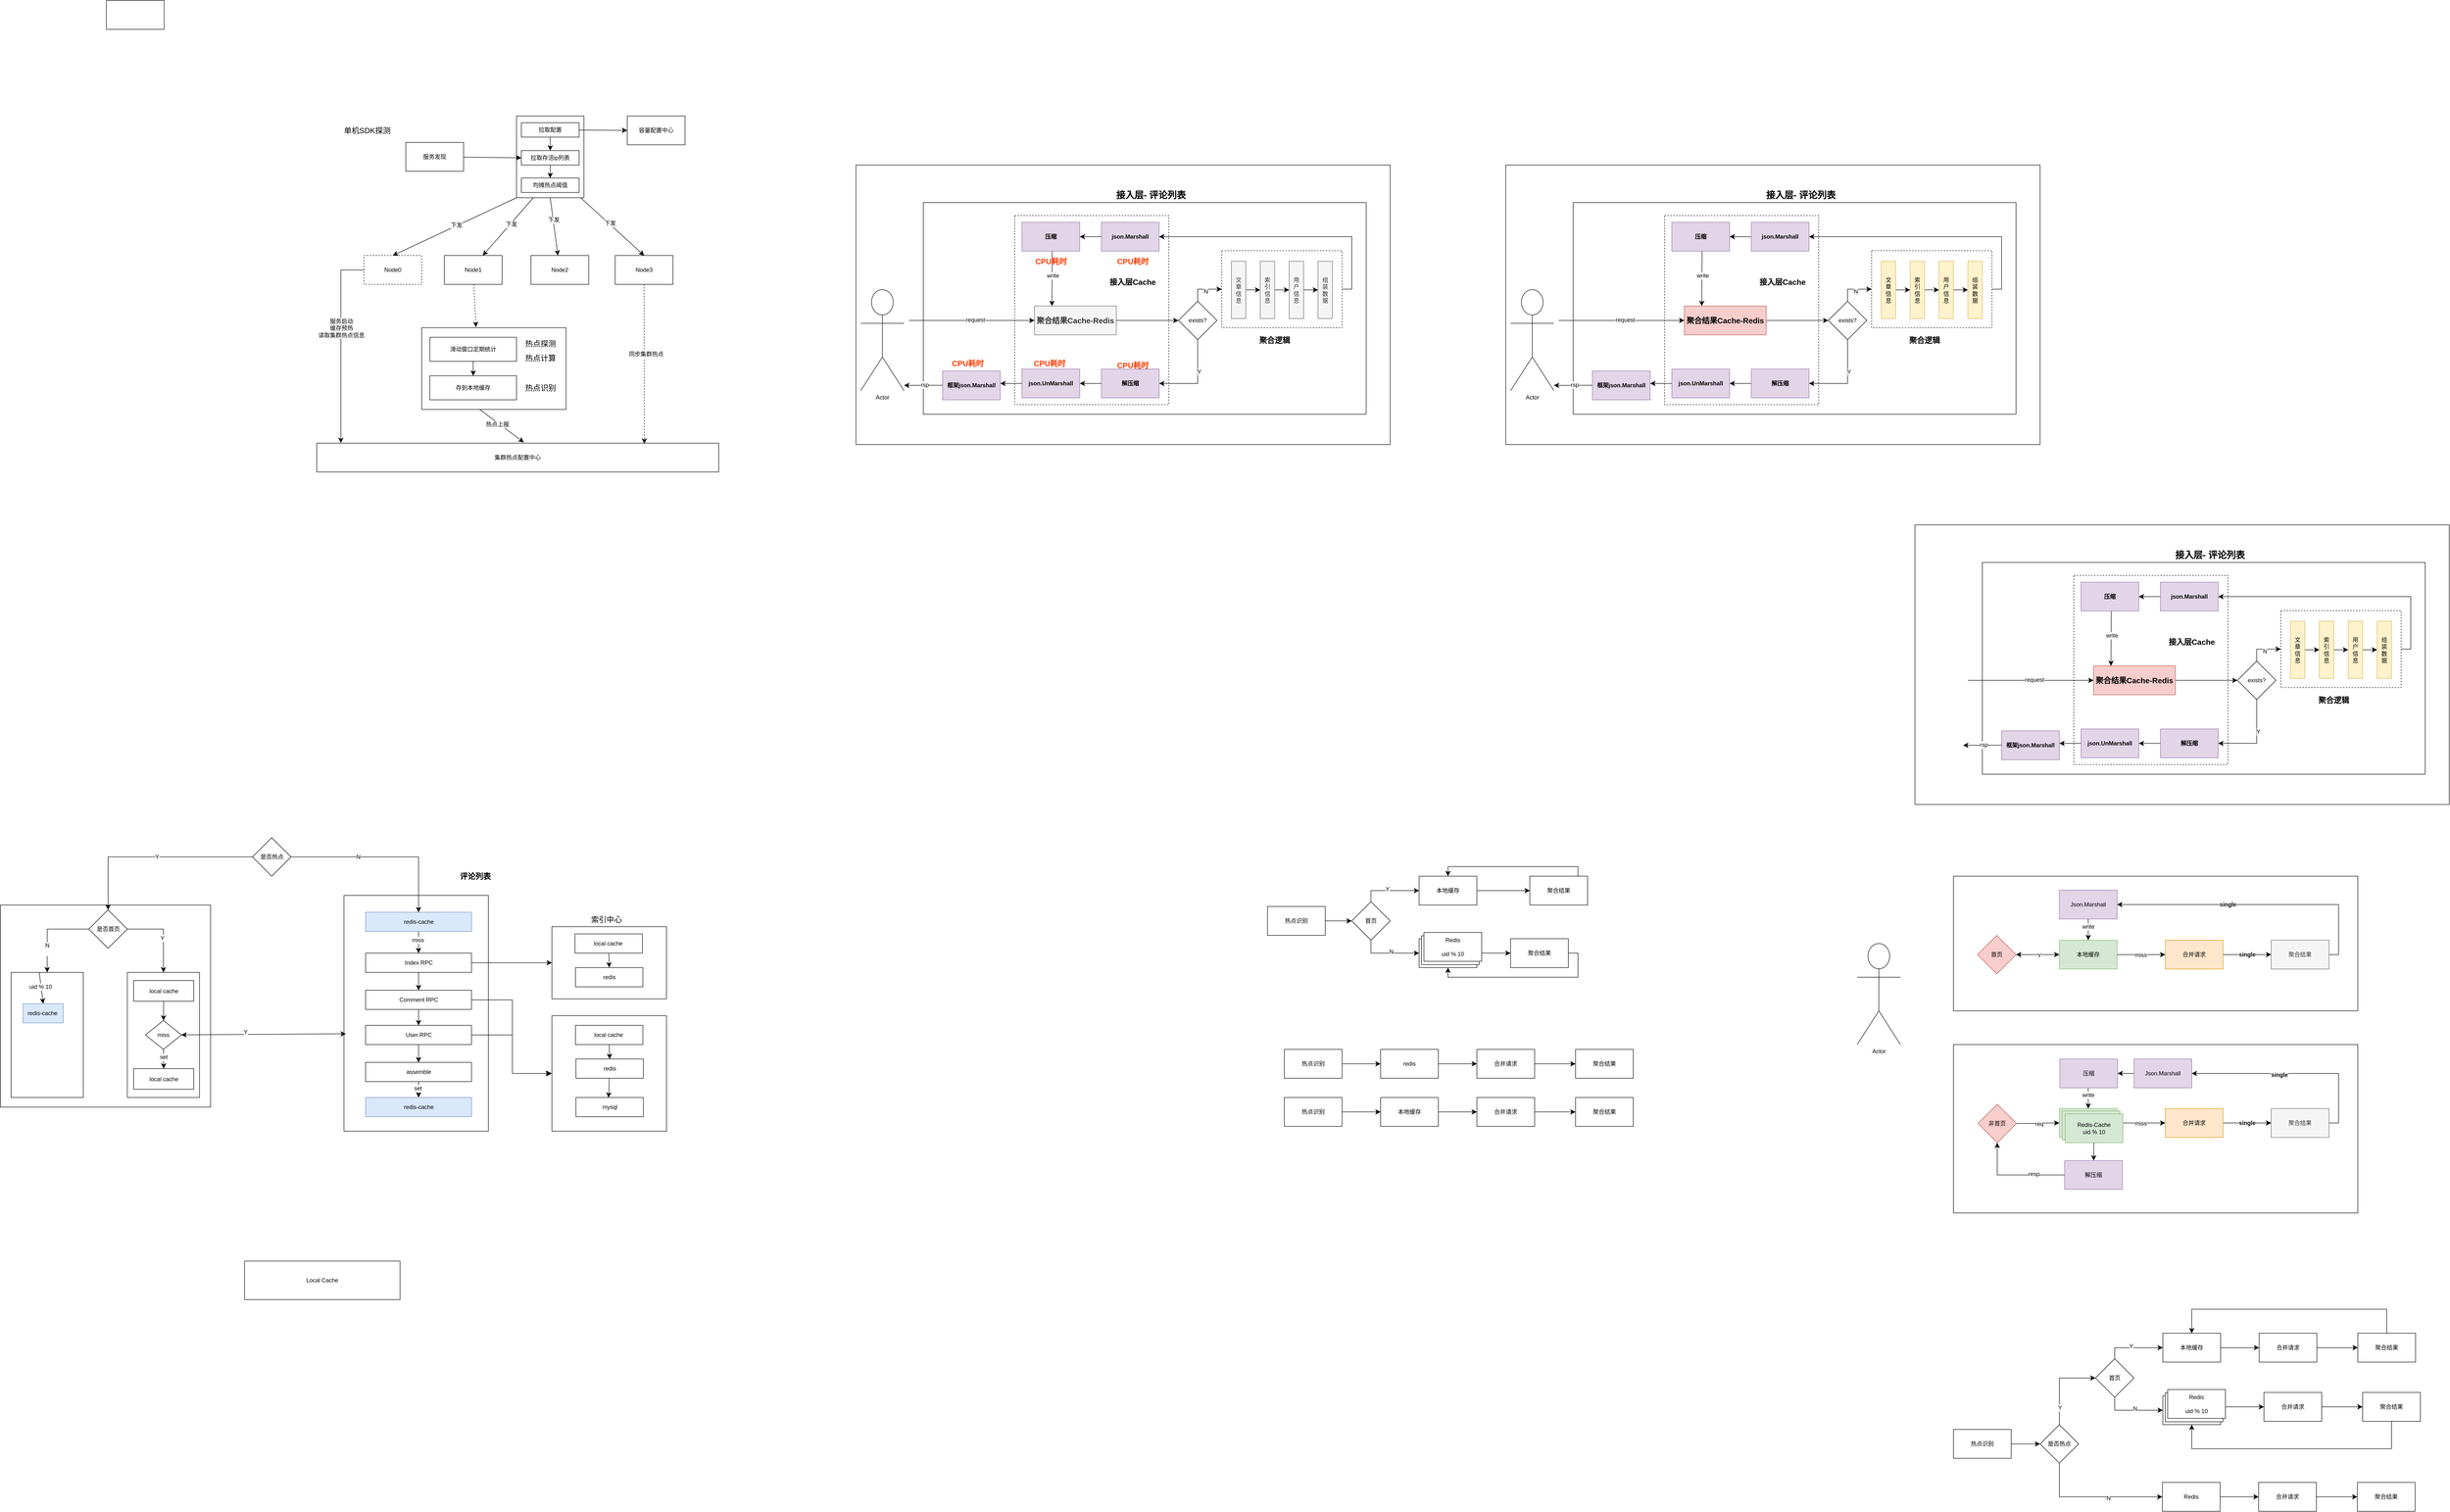 <mxfile version="24.7.13">
  <diagram name="第 1 页" id="S2a_Qh1WlyxFz3XpLmjt">
    <mxGraphModel dx="2159" dy="2097" grid="1" gridSize="10" guides="1" tooltips="1" connect="1" arrows="1" fold="1" page="1" pageScale="1" pageWidth="827" pageHeight="1169" math="0" shadow="0">
      <root>
        <mxCell id="0" />
        <mxCell id="1" parent="0" />
        <mxCell id="S-uy8lKOhGBvKnXM3xky-94" value="" style="rounded=0;whiteSpace=wrap;html=1;" vertex="1" parent="1">
          <mxGeometry x="3620" y="1670" width="840" height="280" as="geometry" />
        </mxCell>
        <mxCell id="MYXWKOjgjZzfKANsF2qz-96" value="" style="rounded=0;whiteSpace=wrap;html=1;" parent="1" vertex="1">
          <mxGeometry x="1340" y="192" width="1110" height="581" as="geometry" />
        </mxCell>
        <mxCell id="MYXWKOjgjZzfKANsF2qz-1" value="" style="rounded=0;whiteSpace=wrap;html=1;" parent="1" vertex="1">
          <mxGeometry x="1480" y="270" width="920" height="440" as="geometry" />
        </mxCell>
        <mxCell id="MYXWKOjgjZzfKANsF2qz-80" value="" style="rounded=0;whiteSpace=wrap;html=1;dashed=1;" parent="1" vertex="1">
          <mxGeometry x="1670" y="297" width="320" height="393" as="geometry" />
        </mxCell>
        <mxCell id="y-bz2ffvv3kcDiEg6pq3-2" style="edgeStyle=none;curved=1;rounded=0;orthogonalLoop=1;jettySize=auto;html=1;fontSize=12;startSize=8;endSize=8;exitX=0.25;exitY=1;exitDx=0;exitDy=0;" parent="1" source="y-bz2ffvv3kcDiEg6pq3-1" edge="1">
          <mxGeometry relative="1" as="geometry">
            <mxPoint x="565" y="380" as="targetPoint" />
          </mxGeometry>
        </mxCell>
        <mxCell id="y-bz2ffvv3kcDiEg6pq3-4" value="下发" style="edgeLabel;html=1;align=center;verticalAlign=middle;resizable=0;points=[];fontSize=12;" parent="y-bz2ffvv3kcDiEg6pq3-2" vertex="1" connectable="0">
          <mxGeometry x="-0.096" y="1" relative="1" as="geometry">
            <mxPoint as="offset" />
          </mxGeometry>
        </mxCell>
        <mxCell id="y-bz2ffvv3kcDiEg6pq3-7" style="edgeStyle=none;curved=1;rounded=0;orthogonalLoop=1;jettySize=auto;html=1;fontSize=12;startSize=8;endSize=8;exitX=0.5;exitY=1;exitDx=0;exitDy=0;" parent="1" source="y-bz2ffvv3kcDiEg6pq3-1" target="y-bz2ffvv3kcDiEg6pq3-5" edge="1">
          <mxGeometry relative="1" as="geometry" />
        </mxCell>
        <mxCell id="y-bz2ffvv3kcDiEg6pq3-16" value="下发" style="edgeLabel;html=1;align=center;verticalAlign=middle;resizable=0;points=[];fontSize=12;" parent="y-bz2ffvv3kcDiEg6pq3-7" vertex="1" connectable="0">
          <mxGeometry x="-0.231" y="1" relative="1" as="geometry">
            <mxPoint as="offset" />
          </mxGeometry>
        </mxCell>
        <mxCell id="y-bz2ffvv3kcDiEg6pq3-8" style="edgeStyle=none;curved=1;rounded=0;orthogonalLoop=1;jettySize=auto;html=1;entryX=0.5;entryY=0;entryDx=0;entryDy=0;fontSize=12;startSize=8;endSize=8;exitX=0.938;exitY=0.99;exitDx=0;exitDy=0;exitPerimeter=0;" parent="1" source="y-bz2ffvv3kcDiEg6pq3-1" target="y-bz2ffvv3kcDiEg6pq3-6" edge="1">
          <mxGeometry relative="1" as="geometry" />
        </mxCell>
        <mxCell id="y-bz2ffvv3kcDiEg6pq3-17" value="下发" style="edgeLabel;html=1;align=center;verticalAlign=middle;resizable=0;points=[];fontSize=12;" parent="y-bz2ffvv3kcDiEg6pq3-8" vertex="1" connectable="0">
          <mxGeometry x="-0.084" y="1" relative="1" as="geometry">
            <mxPoint y="-1" as="offset" />
          </mxGeometry>
        </mxCell>
        <mxCell id="AdxYsyamv9uiAGiULzO7-80" style="edgeStyle=none;curved=1;rounded=0;orthogonalLoop=1;jettySize=auto;html=1;entryX=0.5;entryY=0;entryDx=0;entryDy=0;fontSize=12;startSize=8;endSize=8;exitX=0;exitY=1;exitDx=0;exitDy=0;" parent="1" source="y-bz2ffvv3kcDiEg6pq3-1" target="AdxYsyamv9uiAGiULzO7-76" edge="1">
          <mxGeometry relative="1" as="geometry" />
        </mxCell>
        <mxCell id="AdxYsyamv9uiAGiULzO7-81" value="下发" style="edgeLabel;html=1;align=center;verticalAlign=middle;resizable=0;points=[];fontSize=12;" parent="AdxYsyamv9uiAGiULzO7-80" vertex="1" connectable="0">
          <mxGeometry x="-0.031" y="-2" relative="1" as="geometry">
            <mxPoint as="offset" />
          </mxGeometry>
        </mxCell>
        <mxCell id="y-bz2ffvv3kcDiEg6pq3-1" value="" style="rounded=0;whiteSpace=wrap;html=1;" parent="1" vertex="1">
          <mxGeometry x="635" y="90" width="140" height="170" as="geometry" />
        </mxCell>
        <mxCell id="y-bz2ffvv3kcDiEg6pq3-25" style="edgeStyle=none;curved=1;rounded=0;orthogonalLoop=1;jettySize=auto;html=1;entryX=0.376;entryY=-0.007;entryDx=0;entryDy=0;fontSize=12;startSize=8;endSize=8;dashed=1;entryPerimeter=0;" parent="1" source="y-bz2ffvv3kcDiEg6pq3-3" target="y-bz2ffvv3kcDiEg6pq3-24" edge="1">
          <mxGeometry relative="1" as="geometry" />
        </mxCell>
        <mxCell id="y-bz2ffvv3kcDiEg6pq3-3" value="Node1" style="rounded=0;whiteSpace=wrap;html=1;" parent="1" vertex="1">
          <mxGeometry x="485" y="380" width="120" height="60" as="geometry" />
        </mxCell>
        <mxCell id="y-bz2ffvv3kcDiEg6pq3-5" value="Node2" style="rounded=0;whiteSpace=wrap;html=1;" parent="1" vertex="1">
          <mxGeometry x="665" y="380" width="120" height="60" as="geometry" />
        </mxCell>
        <mxCell id="y-bz2ffvv3kcDiEg6pq3-6" value="Node3" style="rounded=0;whiteSpace=wrap;html=1;" parent="1" vertex="1">
          <mxGeometry x="840" y="380" width="120" height="60" as="geometry" />
        </mxCell>
        <mxCell id="y-bz2ffvv3kcDiEg6pq3-10" style="edgeStyle=none;curved=1;rounded=0;orthogonalLoop=1;jettySize=auto;html=1;fontSize=12;startSize=8;endSize=8;entryX=0;entryY=0.5;entryDx=0;entryDy=0;" parent="1" source="y-bz2ffvv3kcDiEg6pq3-9" target="y-bz2ffvv3kcDiEg6pq3-14" edge="1">
          <mxGeometry relative="1" as="geometry">
            <mxPoint x="625" y="220" as="targetPoint" />
          </mxGeometry>
        </mxCell>
        <mxCell id="y-bz2ffvv3kcDiEg6pq3-9" value="服务发现" style="rounded=0;whiteSpace=wrap;html=1;" parent="1" vertex="1">
          <mxGeometry x="405" y="145" width="120" height="60" as="geometry" />
        </mxCell>
        <mxCell id="y-bz2ffvv3kcDiEg6pq3-13" style="edgeStyle=none;curved=1;rounded=0;orthogonalLoop=1;jettySize=auto;html=1;entryX=0;entryY=0.5;entryDx=0;entryDy=0;fontSize=12;startSize=8;endSize=8;" parent="1" source="y-bz2ffvv3kcDiEg6pq3-11" target="y-bz2ffvv3kcDiEg6pq3-12" edge="1">
          <mxGeometry relative="1" as="geometry" />
        </mxCell>
        <mxCell id="y-bz2ffvv3kcDiEg6pq3-15" value="" style="edgeStyle=none;curved=1;rounded=0;orthogonalLoop=1;jettySize=auto;html=1;fontSize=12;startSize=8;endSize=8;" parent="1" source="y-bz2ffvv3kcDiEg6pq3-11" target="y-bz2ffvv3kcDiEg6pq3-14" edge="1">
          <mxGeometry relative="1" as="geometry" />
        </mxCell>
        <mxCell id="y-bz2ffvv3kcDiEg6pq3-11" value="拉取配置" style="rounded=0;whiteSpace=wrap;html=1;" parent="1" vertex="1">
          <mxGeometry x="645" y="104" width="120" height="30" as="geometry" />
        </mxCell>
        <mxCell id="y-bz2ffvv3kcDiEg6pq3-12" value="容量配置中心" style="rounded=0;whiteSpace=wrap;html=1;" parent="1" vertex="1">
          <mxGeometry x="865" y="90" width="120" height="60" as="geometry" />
        </mxCell>
        <mxCell id="y-bz2ffvv3kcDiEg6pq3-21" style="edgeStyle=none;curved=1;rounded=0;orthogonalLoop=1;jettySize=auto;html=1;entryX=0.5;entryY=0;entryDx=0;entryDy=0;fontSize=12;startSize=8;endSize=8;" parent="1" source="y-bz2ffvv3kcDiEg6pq3-14" target="y-bz2ffvv3kcDiEg6pq3-18" edge="1">
          <mxGeometry relative="1" as="geometry" />
        </mxCell>
        <mxCell id="y-bz2ffvv3kcDiEg6pq3-14" value="拉取存活ip列表" style="rounded=0;whiteSpace=wrap;html=1;" parent="1" vertex="1">
          <mxGeometry x="645" y="162" width="120" height="30" as="geometry" />
        </mxCell>
        <mxCell id="y-bz2ffvv3kcDiEg6pq3-18" value="均摊热点阈值" style="rounded=0;whiteSpace=wrap;html=1;" parent="1" vertex="1">
          <mxGeometry x="645" y="219" width="120" height="30" as="geometry" />
        </mxCell>
        <mxCell id="y-bz2ffvv3kcDiEg6pq3-20" value="单机SDK探测" style="text;html=1;align=center;verticalAlign=middle;whiteSpace=wrap;rounded=0;fontSize=16;" parent="1" vertex="1">
          <mxGeometry x="275" y="95" width="100" height="50" as="geometry" />
        </mxCell>
        <mxCell id="y-bz2ffvv3kcDiEg6pq3-31" value="" style="edgeStyle=none;curved=1;rounded=0;orthogonalLoop=1;jettySize=auto;html=1;fontSize=12;startSize=8;endSize=8;exitX=0.397;exitY=0.993;exitDx=0;exitDy=0;exitPerimeter=0;entryX=0.515;entryY=-0.028;entryDx=0;entryDy=0;entryPerimeter=0;" parent="1" source="y-bz2ffvv3kcDiEg6pq3-24" target="y-bz2ffvv3kcDiEg6pq3-30" edge="1">
          <mxGeometry relative="1" as="geometry" />
        </mxCell>
        <mxCell id="y-bz2ffvv3kcDiEg6pq3-35" value="热点上报" style="edgeLabel;html=1;align=center;verticalAlign=middle;resizable=0;points=[];fontSize=12;" parent="y-bz2ffvv3kcDiEg6pq3-31" vertex="1" connectable="0">
          <mxGeometry x="-0.159" y="-3" relative="1" as="geometry">
            <mxPoint as="offset" />
          </mxGeometry>
        </mxCell>
        <mxCell id="y-bz2ffvv3kcDiEg6pq3-24" value="" style="rounded=0;whiteSpace=wrap;html=1;" parent="1" vertex="1">
          <mxGeometry x="438" y="530" width="300" height="170" as="geometry" />
        </mxCell>
        <mxCell id="y-bz2ffvv3kcDiEg6pq3-28" value="" style="edgeStyle=none;curved=1;rounded=0;orthogonalLoop=1;jettySize=auto;html=1;fontSize=12;startSize=8;endSize=8;" parent="1" source="y-bz2ffvv3kcDiEg6pq3-26" target="y-bz2ffvv3kcDiEg6pq3-27" edge="1">
          <mxGeometry relative="1" as="geometry" />
        </mxCell>
        <mxCell id="y-bz2ffvv3kcDiEg6pq3-26" value="滑动窗口定期统计" style="rounded=0;whiteSpace=wrap;html=1;" parent="1" vertex="1">
          <mxGeometry x="455" y="550" width="180" height="50" as="geometry" />
        </mxCell>
        <mxCell id="y-bz2ffvv3kcDiEg6pq3-27" value="存到本地缓存" style="rounded=0;whiteSpace=wrap;html=1;" parent="1" vertex="1">
          <mxGeometry x="455" y="630" width="180" height="50" as="geometry" />
        </mxCell>
        <mxCell id="y-bz2ffvv3kcDiEg6pq3-30" value="集群热点配置中心" style="whiteSpace=wrap;html=1;rounded=0;" parent="1" vertex="1">
          <mxGeometry x="220" y="770" width="835" height="60" as="geometry" />
        </mxCell>
        <mxCell id="y-bz2ffvv3kcDiEg6pq3-36" value="热点计算" style="text;html=1;align=center;verticalAlign=middle;whiteSpace=wrap;rounded=0;fontSize=16;" parent="1" vertex="1">
          <mxGeometry x="645" y="578" width="80" height="30" as="geometry" />
        </mxCell>
        <mxCell id="y-bz2ffvv3kcDiEg6pq3-37" value="热点探测" style="text;html=1;align=center;verticalAlign=middle;whiteSpace=wrap;rounded=0;fontSize=16;" parent="1" vertex="1">
          <mxGeometry x="645" y="548" width="80" height="30" as="geometry" />
        </mxCell>
        <mxCell id="y-bz2ffvv3kcDiEg6pq3-38" value="热点识别" style="text;html=1;align=center;verticalAlign=middle;whiteSpace=wrap;rounded=0;fontSize=16;" parent="1" vertex="1">
          <mxGeometry x="645" y="640" width="80" height="30" as="geometry" />
        </mxCell>
        <mxCell id="AdxYsyamv9uiAGiULzO7-1" value="" style="rounded=0;whiteSpace=wrap;html=1;" parent="1" vertex="1">
          <mxGeometry x="276.5" y="1710" width="300" height="490" as="geometry" />
        </mxCell>
        <mxCell id="AdxYsyamv9uiAGiULzO7-2" value="&lt;b style=&quot;&quot;&gt;&lt;font style=&quot;font-size: 16px;&quot;&gt;评论列表&lt;/font&gt;&lt;/b&gt;" style="text;html=1;align=center;verticalAlign=middle;whiteSpace=wrap;rounded=0;fontSize=16;" parent="1" vertex="1">
          <mxGeometry x="461.5" y="1640" width="175" height="60" as="geometry" />
        </mxCell>
        <mxCell id="AdxYsyamv9uiAGiULzO7-5" value="" style="edgeStyle=none;curved=1;rounded=0;orthogonalLoop=1;jettySize=auto;html=1;fontSize=12;startSize=8;endSize=8;" parent="1" source="AdxYsyamv9uiAGiULzO7-3" target="AdxYsyamv9uiAGiULzO7-4" edge="1">
          <mxGeometry relative="1" as="geometry" />
        </mxCell>
        <mxCell id="AdxYsyamv9uiAGiULzO7-14" value="" style="edgeStyle=none;curved=1;rounded=0;orthogonalLoop=1;jettySize=auto;html=1;fontSize=12;startSize=8;endSize=8;" parent="1" source="AdxYsyamv9uiAGiULzO7-3" target="AdxYsyamv9uiAGiULzO7-13" edge="1">
          <mxGeometry relative="1" as="geometry" />
        </mxCell>
        <mxCell id="AdxYsyamv9uiAGiULzO7-3" value="Index RPC" style="rounded=0;whiteSpace=wrap;html=1;" parent="1" vertex="1">
          <mxGeometry x="321.5" y="1830" width="220" height="40" as="geometry" />
        </mxCell>
        <mxCell id="AdxYsyamv9uiAGiULzO7-7" value="" style="edgeStyle=none;curved=1;rounded=0;orthogonalLoop=1;jettySize=auto;html=1;fontSize=12;startSize=8;endSize=8;" parent="1" source="AdxYsyamv9uiAGiULzO7-4" target="AdxYsyamv9uiAGiULzO7-6" edge="1">
          <mxGeometry relative="1" as="geometry" />
        </mxCell>
        <mxCell id="AdxYsyamv9uiAGiULzO7-21" style="edgeStyle=orthogonalEdgeStyle;rounded=0;orthogonalLoop=1;jettySize=auto;html=1;entryX=0;entryY=0.5;entryDx=0;entryDy=0;fontSize=12;startSize=8;endSize=8;exitX=1;exitY=0.5;exitDx=0;exitDy=0;" parent="1" source="AdxYsyamv9uiAGiULzO7-4" target="AdxYsyamv9uiAGiULzO7-20" edge="1">
          <mxGeometry relative="1" as="geometry">
            <Array as="points">
              <mxPoint x="626.5" y="1927" />
              <mxPoint x="626.5" y="2080" />
            </Array>
          </mxGeometry>
        </mxCell>
        <mxCell id="AdxYsyamv9uiAGiULzO7-4" value="Comment RPC" style="rounded=0;whiteSpace=wrap;html=1;" parent="1" vertex="1">
          <mxGeometry x="321.5" y="1907" width="220" height="40" as="geometry" />
        </mxCell>
        <mxCell id="AdxYsyamv9uiAGiULzO7-9" value="" style="edgeStyle=none;curved=1;rounded=0;orthogonalLoop=1;jettySize=auto;html=1;fontSize=12;startSize=8;endSize=8;" parent="1" source="AdxYsyamv9uiAGiULzO7-6" target="AdxYsyamv9uiAGiULzO7-8" edge="1">
          <mxGeometry relative="1" as="geometry" />
        </mxCell>
        <mxCell id="AdxYsyamv9uiAGiULzO7-22" style="edgeStyle=orthogonalEdgeStyle;rounded=0;orthogonalLoop=1;jettySize=auto;html=1;fontSize=12;startSize=8;endSize=8;" parent="1" source="AdxYsyamv9uiAGiULzO7-6" edge="1">
          <mxGeometry relative="1" as="geometry">
            <mxPoint x="706.5" y="2080" as="targetPoint" />
            <Array as="points">
              <mxPoint x="626.5" y="2000" />
              <mxPoint x="626.5" y="2080" />
            </Array>
          </mxGeometry>
        </mxCell>
        <mxCell id="AdxYsyamv9uiAGiULzO7-6" value="User RPC" style="rounded=0;whiteSpace=wrap;html=1;" parent="1" vertex="1">
          <mxGeometry x="321.5" y="1980" width="220" height="40" as="geometry" />
        </mxCell>
        <mxCell id="AdxYsyamv9uiAGiULzO7-11" value="" style="edgeStyle=none;curved=1;rounded=0;orthogonalLoop=1;jettySize=auto;html=1;fontSize=12;startSize=8;endSize=8;" parent="1" source="AdxYsyamv9uiAGiULzO7-8" target="AdxYsyamv9uiAGiULzO7-10" edge="1">
          <mxGeometry relative="1" as="geometry" />
        </mxCell>
        <mxCell id="AdxYsyamv9uiAGiULzO7-35" value="set" style="edgeLabel;html=1;align=center;verticalAlign=middle;resizable=0;points=[];fontSize=12;" parent="AdxYsyamv9uiAGiULzO7-11" vertex="1" connectable="0">
          <mxGeometry x="-0.189" y="-2" relative="1" as="geometry">
            <mxPoint as="offset" />
          </mxGeometry>
        </mxCell>
        <mxCell id="AdxYsyamv9uiAGiULzO7-8" value="assemble" style="rounded=0;whiteSpace=wrap;html=1;" parent="1" vertex="1">
          <mxGeometry x="321.5" y="2057" width="220" height="40" as="geometry" />
        </mxCell>
        <mxCell id="AdxYsyamv9uiAGiULzO7-10" value="redis-cache" style="rounded=0;whiteSpace=wrap;html=1;fillColor=#dae8fc;strokeColor=#6c8ebf;" parent="1" vertex="1">
          <mxGeometry x="321.5" y="2130" width="220" height="40" as="geometry" />
        </mxCell>
        <mxCell id="AdxYsyamv9uiAGiULzO7-13" value="" style="whiteSpace=wrap;html=1;rounded=0;" parent="1" vertex="1">
          <mxGeometry x="708.5" y="1775" width="238" height="150" as="geometry" />
        </mxCell>
        <mxCell id="AdxYsyamv9uiAGiULzO7-16" value="索引中心" style="text;html=1;align=center;verticalAlign=middle;whiteSpace=wrap;rounded=0;fontSize=16;" parent="1" vertex="1">
          <mxGeometry x="776.5" y="1745" width="90" height="30" as="geometry" />
        </mxCell>
        <mxCell id="AdxYsyamv9uiAGiULzO7-31" value="" style="edgeStyle=none;curved=1;rounded=0;orthogonalLoop=1;jettySize=auto;html=1;fontSize=12;startSize=8;endSize=8;entryX=0.5;entryY=0;entryDx=0;entryDy=0;" parent="1" source="AdxYsyamv9uiAGiULzO7-17" target="AdxYsyamv9uiAGiULzO7-18" edge="1">
          <mxGeometry relative="1" as="geometry" />
        </mxCell>
        <mxCell id="AdxYsyamv9uiAGiULzO7-17" value="local cache&amp;nbsp;" style="rounded=0;whiteSpace=wrap;html=1;" parent="1" vertex="1">
          <mxGeometry x="756.5" y="1790" width="140" height="40" as="geometry" />
        </mxCell>
        <mxCell id="AdxYsyamv9uiAGiULzO7-18" value="redis" style="rounded=0;whiteSpace=wrap;html=1;" parent="1" vertex="1">
          <mxGeometry x="757.5" y="1860" width="140" height="40" as="geometry" />
        </mxCell>
        <mxCell id="AdxYsyamv9uiAGiULzO7-20" value="" style="rounded=0;whiteSpace=wrap;html=1;" parent="1" vertex="1">
          <mxGeometry x="708.5" y="1960" width="238" height="240" as="geometry" />
        </mxCell>
        <mxCell id="AdxYsyamv9uiAGiULzO7-32" style="edgeStyle=none;curved=1;rounded=0;orthogonalLoop=1;jettySize=auto;html=1;fontSize=12;startSize=8;endSize=8;exitX=0.5;exitY=1;exitDx=0;exitDy=0;entryX=0.5;entryY=0;entryDx=0;entryDy=0;" parent="1" source="AdxYsyamv9uiAGiULzO7-23" target="AdxYsyamv9uiAGiULzO7-24" edge="1">
          <mxGeometry relative="1" as="geometry" />
        </mxCell>
        <mxCell id="AdxYsyamv9uiAGiULzO7-23" value="local cache&amp;nbsp;" style="rounded=0;whiteSpace=wrap;html=1;" parent="1" vertex="1">
          <mxGeometry x="757.5" y="1980" width="140" height="40" as="geometry" />
        </mxCell>
        <mxCell id="AdxYsyamv9uiAGiULzO7-33" style="edgeStyle=none;curved=1;rounded=0;orthogonalLoop=1;jettySize=auto;html=1;fontSize=12;startSize=8;endSize=8;entryX=0.484;entryY=0.009;entryDx=0;entryDy=0;entryPerimeter=0;" parent="1" source="AdxYsyamv9uiAGiULzO7-24" target="AdxYsyamv9uiAGiULzO7-25" edge="1">
          <mxGeometry relative="1" as="geometry" />
        </mxCell>
        <mxCell id="AdxYsyamv9uiAGiULzO7-24" value="redis" style="rounded=0;whiteSpace=wrap;html=1;" parent="1" vertex="1">
          <mxGeometry x="758.5" y="2050" width="140" height="40" as="geometry" />
        </mxCell>
        <mxCell id="AdxYsyamv9uiAGiULzO7-25" value="mysql" style="rounded=0;whiteSpace=wrap;html=1;" parent="1" vertex="1">
          <mxGeometry x="758.5" y="2130" width="140" height="40" as="geometry" />
        </mxCell>
        <mxCell id="AdxYsyamv9uiAGiULzO7-37" style="edgeStyle=none;curved=1;rounded=0;orthogonalLoop=1;jettySize=auto;html=1;fontSize=12;startSize=8;endSize=8;entryX=0.5;entryY=0;entryDx=0;entryDy=0;" parent="1" source="AdxYsyamv9uiAGiULzO7-36" target="AdxYsyamv9uiAGiULzO7-3" edge="1">
          <mxGeometry relative="1" as="geometry" />
        </mxCell>
        <mxCell id="AdxYsyamv9uiAGiULzO7-38" value="miss" style="edgeLabel;html=1;align=center;verticalAlign=middle;resizable=0;points=[];fontSize=12;" parent="AdxYsyamv9uiAGiULzO7-37" vertex="1" connectable="0">
          <mxGeometry x="-0.214" y="-2" relative="1" as="geometry">
            <mxPoint as="offset" />
          </mxGeometry>
        </mxCell>
        <mxCell id="AdxYsyamv9uiAGiULzO7-36" value="redis-cache" style="rounded=0;whiteSpace=wrap;html=1;fillColor=#dae8fc;strokeColor=#6c8ebf;" parent="1" vertex="1">
          <mxGeometry x="321.5" y="1745" width="220" height="40" as="geometry" />
        </mxCell>
        <mxCell id="AdxYsyamv9uiAGiULzO7-39" value="" style="endArrow=classic;html=1;rounded=0;fontSize=12;startSize=8;endSize=8;exitX=1;exitY=0.5;exitDx=0;exitDy=0;edgeStyle=orthogonalEdgeStyle;" parent="1" source="AdxYsyamv9uiAGiULzO7-41" target="AdxYsyamv9uiAGiULzO7-36" edge="1">
          <mxGeometry width="50" height="50" relative="1" as="geometry">
            <mxPoint x="-13.5" y="1765" as="sourcePoint" />
            <mxPoint x="-13.5" y="1830" as="targetPoint" />
          </mxGeometry>
        </mxCell>
        <mxCell id="AdxYsyamv9uiAGiULzO7-42" value="N" style="edgeLabel;html=1;align=center;verticalAlign=middle;resizable=0;points=[];fontSize=12;" parent="AdxYsyamv9uiAGiULzO7-39" vertex="1" connectable="0">
          <mxGeometry x="-0.267" relative="1" as="geometry">
            <mxPoint as="offset" />
          </mxGeometry>
        </mxCell>
        <mxCell id="AdxYsyamv9uiAGiULzO7-41" value="是否热点" style="rhombus;whiteSpace=wrap;html=1;" parent="1" vertex="1">
          <mxGeometry x="86.5" y="1590" width="80" height="80" as="geometry" />
        </mxCell>
        <mxCell id="AdxYsyamv9uiAGiULzO7-44" value="" style="rounded=0;whiteSpace=wrap;html=1;" parent="1" vertex="1">
          <mxGeometry x="-437" y="1730" width="436.5" height="420" as="geometry" />
        </mxCell>
        <mxCell id="AdxYsyamv9uiAGiULzO7-50" value="" style="edgeStyle=orthogonalEdgeStyle;rounded=0;orthogonalLoop=1;jettySize=auto;html=1;fontSize=12;startSize=8;endSize=8;exitX=1;exitY=0.5;exitDx=0;exitDy=0;entryX=0.5;entryY=0;entryDx=0;entryDy=0;" parent="1" source="AdxYsyamv9uiAGiULzO7-47" target="AdxYsyamv9uiAGiULzO7-49" edge="1">
          <mxGeometry relative="1" as="geometry" />
        </mxCell>
        <mxCell id="AdxYsyamv9uiAGiULzO7-62" value="Y" style="edgeLabel;html=1;align=center;verticalAlign=middle;resizable=0;points=[];fontSize=12;" parent="AdxYsyamv9uiAGiULzO7-50" vertex="1" connectable="0">
          <mxGeometry x="0.142" y="-3" relative="1" as="geometry">
            <mxPoint as="offset" />
          </mxGeometry>
        </mxCell>
        <mxCell id="AdxYsyamv9uiAGiULzO7-47" value="是否首页" style="rhombus;whiteSpace=wrap;html=1;" parent="1" vertex="1">
          <mxGeometry x="-253.5" y="1740" width="80" height="80" as="geometry" />
        </mxCell>
        <mxCell id="AdxYsyamv9uiAGiULzO7-43" style="edgeStyle=orthogonalEdgeStyle;rounded=0;orthogonalLoop=1;jettySize=auto;html=1;fontSize=12;startSize=8;endSize=8;entryX=0.5;entryY=0;entryDx=0;entryDy=0;" parent="1" source="AdxYsyamv9uiAGiULzO7-41" target="AdxYsyamv9uiAGiULzO7-47" edge="1">
          <mxGeometry relative="1" as="geometry">
            <mxPoint x="-253.5" y="1765" as="targetPoint" />
          </mxGeometry>
        </mxCell>
        <mxCell id="AdxYsyamv9uiAGiULzO7-45" value="Y" style="edgeLabel;html=1;align=center;verticalAlign=middle;resizable=0;points=[];fontSize=12;" parent="AdxYsyamv9uiAGiULzO7-43" vertex="1" connectable="0">
          <mxGeometry x="-0.032" relative="1" as="geometry">
            <mxPoint as="offset" />
          </mxGeometry>
        </mxCell>
        <mxCell id="AdxYsyamv9uiAGiULzO7-49" value="" style="whiteSpace=wrap;html=1;" parent="1" vertex="1">
          <mxGeometry x="-173.5" y="1870" width="150" height="260" as="geometry" />
        </mxCell>
        <mxCell id="AdxYsyamv9uiAGiULzO7-54" value="" style="edgeStyle=none;curved=1;rounded=0;orthogonalLoop=1;jettySize=auto;html=1;fontSize=12;startSize=8;endSize=8;" parent="1" source="AdxYsyamv9uiAGiULzO7-51" target="AdxYsyamv9uiAGiULzO7-53" edge="1">
          <mxGeometry relative="1" as="geometry" />
        </mxCell>
        <mxCell id="AdxYsyamv9uiAGiULzO7-51" value="local cache" style="rounded=0;whiteSpace=wrap;html=1;" parent="1" vertex="1">
          <mxGeometry x="-160.5" y="1887" width="125" height="43" as="geometry" />
        </mxCell>
        <mxCell id="AdxYsyamv9uiAGiULzO7-64" value="" style="edgeStyle=none;curved=1;rounded=0;orthogonalLoop=1;jettySize=auto;html=1;fontSize=12;startSize=8;endSize=8;entryX=0.5;entryY=0;entryDx=0;entryDy=0;" parent="1" source="AdxYsyamv9uiAGiULzO7-53" target="AdxYsyamv9uiAGiULzO7-65" edge="1">
          <mxGeometry relative="1" as="geometry">
            <mxPoint x="-99.5" y="2060.0" as="targetPoint" />
          </mxGeometry>
        </mxCell>
        <mxCell id="AdxYsyamv9uiAGiULzO7-66" value="set" style="edgeLabel;html=1;align=center;verticalAlign=middle;resizable=0;points=[];fontSize=12;" parent="AdxYsyamv9uiAGiULzO7-64" vertex="1" connectable="0">
          <mxGeometry x="-0.256" relative="1" as="geometry">
            <mxPoint y="1" as="offset" />
          </mxGeometry>
        </mxCell>
        <mxCell id="AdxYsyamv9uiAGiULzO7-53" value="miss" style="rhombus;whiteSpace=wrap;html=1;" parent="1" vertex="1">
          <mxGeometry x="-136" y="1970" width="75" height="60" as="geometry" />
        </mxCell>
        <mxCell id="AdxYsyamv9uiAGiULzO7-55" style="edgeStyle=none;curved=1;rounded=0;orthogonalLoop=1;jettySize=auto;html=1;entryX=0.013;entryY=0.587;entryDx=0;entryDy=0;entryPerimeter=0;fontSize=12;startSize=8;endSize=8;startArrow=classic;startFill=1;" parent="1" source="AdxYsyamv9uiAGiULzO7-53" target="AdxYsyamv9uiAGiULzO7-1" edge="1">
          <mxGeometry relative="1" as="geometry" />
        </mxCell>
        <mxCell id="AdxYsyamv9uiAGiULzO7-56" value="Y" style="edgeLabel;html=1;align=center;verticalAlign=middle;resizable=0;points=[];fontSize=12;" parent="AdxYsyamv9uiAGiULzO7-55" vertex="1" connectable="0">
          <mxGeometry x="-0.228" y="5" relative="1" as="geometry">
            <mxPoint x="1" as="offset" />
          </mxGeometry>
        </mxCell>
        <mxCell id="AdxYsyamv9uiAGiULzO7-60" value="" style="whiteSpace=wrap;html=1;" parent="1" vertex="1">
          <mxGeometry x="-415" y="1870" width="150" height="260" as="geometry" />
        </mxCell>
        <mxCell id="AdxYsyamv9uiAGiULzO7-61" style="edgeStyle=orthogonalEdgeStyle;rounded=0;orthogonalLoop=1;jettySize=auto;html=1;entryX=0.5;entryY=0;entryDx=0;entryDy=0;fontSize=12;startSize=8;endSize=8;exitX=0;exitY=0.5;exitDx=0;exitDy=0;" parent="1" source="AdxYsyamv9uiAGiULzO7-47" target="AdxYsyamv9uiAGiULzO7-60" edge="1">
          <mxGeometry relative="1" as="geometry" />
        </mxCell>
        <mxCell id="AdxYsyamv9uiAGiULzO7-68" value="N&lt;div&gt;&lt;br&gt;&lt;/div&gt;" style="edgeLabel;html=1;align=center;verticalAlign=middle;resizable=0;points=[];fontSize=12;" parent="AdxYsyamv9uiAGiULzO7-61" vertex="1" connectable="0">
          <mxGeometry x="0.425" y="2" relative="1" as="geometry">
            <mxPoint x="-2" y="1" as="offset" />
          </mxGeometry>
        </mxCell>
        <mxCell id="AdxYsyamv9uiAGiULzO7-65" value="local cache" style="rounded=0;whiteSpace=wrap;html=1;" parent="1" vertex="1">
          <mxGeometry x="-160.5" y="2070" width="125" height="43" as="geometry" />
        </mxCell>
        <mxCell id="AdxYsyamv9uiAGiULzO7-69" value="redis-cache&amp;nbsp;" style="rounded=0;whiteSpace=wrap;html=1;fillColor=#dae8fc;strokeColor=#6c8ebf;" parent="1" vertex="1">
          <mxGeometry x="-390" y="1935" width="83.5" height="40" as="geometry" />
        </mxCell>
        <mxCell id="AdxYsyamv9uiAGiULzO7-70" style="edgeStyle=none;curved=1;rounded=0;orthogonalLoop=1;jettySize=auto;html=1;exitX=0.5;exitY=0;exitDx=0;exitDy=0;fontSize=12;startSize=8;endSize=8;" parent="1" source="AdxYsyamv9uiAGiULzO7-60" target="AdxYsyamv9uiAGiULzO7-60" edge="1">
          <mxGeometry relative="1" as="geometry" />
        </mxCell>
        <mxCell id="AdxYsyamv9uiAGiULzO7-71" value="" style="endArrow=classic;html=1;rounded=0;fontSize=12;startSize=8;endSize=8;curved=1;entryX=0.5;entryY=0;entryDx=0;entryDy=0;" parent="1" source="AdxYsyamv9uiAGiULzO7-60" target="AdxYsyamv9uiAGiULzO7-69" edge="1">
          <mxGeometry width="50" height="50" relative="1" as="geometry">
            <mxPoint x="-220" y="1930" as="sourcePoint" />
            <mxPoint x="-170" y="1880" as="targetPoint" />
          </mxGeometry>
        </mxCell>
        <mxCell id="AdxYsyamv9uiAGiULzO7-72" value="uid % 10" style="edgeLabel;html=1;align=center;verticalAlign=middle;resizable=0;points=[];fontSize=12;" parent="AdxYsyamv9uiAGiULzO7-71" vertex="1" connectable="0">
          <mxGeometry x="-0.103" y="-1" relative="1" as="geometry">
            <mxPoint as="offset" />
          </mxGeometry>
        </mxCell>
        <mxCell id="AdxYsyamv9uiAGiULzO7-73" value="Local Cache" style="rounded=0;whiteSpace=wrap;html=1;" parent="1" vertex="1">
          <mxGeometry x="70" y="2470" width="323" height="80" as="geometry" />
        </mxCell>
        <mxCell id="AdxYsyamv9uiAGiULzO7-74" style="edgeStyle=none;curved=1;rounded=0;orthogonalLoop=1;jettySize=auto;html=1;entryX=0.815;entryY=0.017;entryDx=0;entryDy=0;entryPerimeter=0;fontSize=12;startSize=8;endSize=8;dashed=1;" parent="1" source="y-bz2ffvv3kcDiEg6pq3-6" target="y-bz2ffvv3kcDiEg6pq3-30" edge="1">
          <mxGeometry relative="1" as="geometry" />
        </mxCell>
        <mxCell id="AdxYsyamv9uiAGiULzO7-75" value="同步集群热点" style="edgeLabel;html=1;align=center;verticalAlign=middle;resizable=0;points=[];fontSize=12;" parent="AdxYsyamv9uiAGiULzO7-74" vertex="1" connectable="0">
          <mxGeometry x="-0.125" y="3" relative="1" as="geometry">
            <mxPoint as="offset" />
          </mxGeometry>
        </mxCell>
        <mxCell id="AdxYsyamv9uiAGiULzO7-76" value="Node0" style="rounded=0;whiteSpace=wrap;html=1;dashed=1;" parent="1" vertex="1">
          <mxGeometry x="318" y="380" width="120" height="60" as="geometry" />
        </mxCell>
        <mxCell id="AdxYsyamv9uiAGiULzO7-78" style="edgeStyle=orthogonalEdgeStyle;rounded=0;orthogonalLoop=1;jettySize=auto;html=1;entryX=0.06;entryY=-0.006;entryDx=0;entryDy=0;entryPerimeter=0;fontSize=12;startSize=8;endSize=8;exitX=0;exitY=0.5;exitDx=0;exitDy=0;" parent="1" source="AdxYsyamv9uiAGiULzO7-76" target="y-bz2ffvv3kcDiEg6pq3-30" edge="1">
          <mxGeometry relative="1" as="geometry">
            <Array as="points">
              <mxPoint x="270" y="410" />
            </Array>
          </mxGeometry>
        </mxCell>
        <mxCell id="AdxYsyamv9uiAGiULzO7-79" value="服务启动&lt;br&gt;缓存预热&lt;br&gt;读取集群热点信息" style="edgeLabel;html=1;align=center;verticalAlign=middle;resizable=0;points=[];fontSize=12;" parent="AdxYsyamv9uiAGiULzO7-78" vertex="1" connectable="0">
          <mxGeometry x="-0.174" y="1" relative="1" as="geometry">
            <mxPoint as="offset" />
          </mxGeometry>
        </mxCell>
        <mxCell id="AdxYsyamv9uiAGiULzO7-83" value="" style="rounded=0;whiteSpace=wrap;html=1;" parent="1" vertex="1">
          <mxGeometry x="-217" y="-150" width="120" height="60" as="geometry" />
        </mxCell>
        <mxCell id="MYXWKOjgjZzfKANsF2qz-3" value="&lt;b&gt;&lt;font style=&quot;font-size: 19px;&quot;&gt;接入层- 评论列表&lt;/font&gt;&lt;/b&gt;" style="text;html=1;align=center;verticalAlign=middle;whiteSpace=wrap;rounded=0;fontSize=16;" parent="1" vertex="1">
          <mxGeometry x="1850" y="240" width="206" height="30" as="geometry" />
        </mxCell>
        <mxCell id="MYXWKOjgjZzfKANsF2qz-26" value="" style="edgeStyle=orthogonalEdgeStyle;rounded=0;orthogonalLoop=1;jettySize=auto;html=1;fontSize=12;startSize=8;endSize=8;exitX=0.5;exitY=1;exitDx=0;exitDy=0;entryX=1;entryY=0.5;entryDx=0;entryDy=0;" parent="1" source="MYXWKOjgjZzfKANsF2qz-43" target="MYXWKOjgjZzfKANsF2qz-25" edge="1">
          <mxGeometry relative="1" as="geometry" />
        </mxCell>
        <mxCell id="MYXWKOjgjZzfKANsF2qz-47" value="Y" style="edgeLabel;html=1;align=center;verticalAlign=middle;resizable=0;points=[];fontSize=12;" parent="MYXWKOjgjZzfKANsF2qz-26" vertex="1" connectable="0">
          <mxGeometry x="-0.225" y="3" relative="1" as="geometry">
            <mxPoint as="offset" />
          </mxGeometry>
        </mxCell>
        <mxCell id="MYXWKOjgjZzfKANsF2qz-44" style="edgeStyle=none;curved=1;rounded=0;orthogonalLoop=1;jettySize=auto;html=1;entryX=0;entryY=0.5;entryDx=0;entryDy=0;fontSize=12;startSize=8;endSize=8;" parent="1" source="MYXWKOjgjZzfKANsF2qz-14" target="MYXWKOjgjZzfKANsF2qz-43" edge="1">
          <mxGeometry relative="1" as="geometry" />
        </mxCell>
        <mxCell id="MYXWKOjgjZzfKANsF2qz-14" value="&lt;span style=&quot;font-size: 16px;&quot;&gt;聚合结果Cache-Redis&lt;/span&gt;" style="rounded=0;whiteSpace=wrap;html=1;fillColor=#f5f5f5;strokeColor=#666666;fontStyle=1;fontColor=#333333;" parent="1" vertex="1">
          <mxGeometry x="1711" y="485" width="170" height="60" as="geometry" />
        </mxCell>
        <mxCell id="MYXWKOjgjZzfKANsF2qz-19" style="edgeStyle=none;curved=1;rounded=0;orthogonalLoop=1;jettySize=auto;html=1;fontSize=12;startSize=8;endSize=8;startArrow=none;startFill=0;entryX=0;entryY=0.5;entryDx=0;entryDy=0;" parent="1" target="MYXWKOjgjZzfKANsF2qz-14" edge="1">
          <mxGeometry relative="1" as="geometry">
            <mxPoint x="1450" y="515" as="sourcePoint" />
            <mxPoint x="1818.75" y="448" as="targetPoint" />
          </mxGeometry>
        </mxCell>
        <mxCell id="MYXWKOjgjZzfKANsF2qz-29" value="request" style="edgeLabel;html=1;align=center;verticalAlign=middle;resizable=0;points=[];fontSize=12;" parent="MYXWKOjgjZzfKANsF2qz-19" vertex="1" connectable="0">
          <mxGeometry x="0.057" y="1" relative="1" as="geometry">
            <mxPoint as="offset" />
          </mxGeometry>
        </mxCell>
        <mxCell id="MYXWKOjgjZzfKANsF2qz-18" value="Actor" style="shape=umlActor;verticalLabelPosition=bottom;verticalAlign=top;html=1;outlineConnect=0;" parent="1" vertex="1">
          <mxGeometry x="1350" y="451" width="90" height="210" as="geometry" />
        </mxCell>
        <mxCell id="MYXWKOjgjZzfKANsF2qz-31" value="" style="edgeStyle=none;curved=1;rounded=0;orthogonalLoop=1;jettySize=auto;html=1;fontSize=12;startSize=8;endSize=8;" parent="1" source="MYXWKOjgjZzfKANsF2qz-25" target="MYXWKOjgjZzfKANsF2qz-30" edge="1">
          <mxGeometry relative="1" as="geometry" />
        </mxCell>
        <mxCell id="MYXWKOjgjZzfKANsF2qz-25" value="解压缩" style="rounded=0;whiteSpace=wrap;html=1;fillColor=#e1d5e7;strokeColor=#9673a6;fontStyle=1" parent="1" vertex="1">
          <mxGeometry x="1850" y="616" width="120" height="60" as="geometry" />
        </mxCell>
        <mxCell id="MYXWKOjgjZzfKANsF2qz-30" value="json.UnMarshall" style="rounded=0;whiteSpace=wrap;html=1;fillColor=#e1d5e7;strokeColor=#9673a6;fontStyle=1" parent="1" vertex="1">
          <mxGeometry x="1685" y="616" width="120" height="60" as="geometry" />
        </mxCell>
        <mxCell id="MYXWKOjgjZzfKANsF2qz-63" value="" style="edgeStyle=orthogonalEdgeStyle;rounded=0;orthogonalLoop=1;jettySize=auto;html=1;fontSize=12;startSize=8;endSize=8;entryX=0;entryY=0.5;entryDx=0;entryDy=0;exitX=0.5;exitY=0;exitDx=0;exitDy=0;" parent="1" source="MYXWKOjgjZzfKANsF2qz-43" target="MYXWKOjgjZzfKANsF2qz-62" edge="1">
          <mxGeometry relative="1" as="geometry" />
        </mxCell>
        <mxCell id="MYXWKOjgjZzfKANsF2qz-66" value="N" style="edgeLabel;html=1;align=center;verticalAlign=middle;resizable=0;points=[];fontSize=12;" parent="MYXWKOjgjZzfKANsF2qz-63" vertex="1" connectable="0">
          <mxGeometry x="-0.454" relative="1" as="geometry">
            <mxPoint x="17" as="offset" />
          </mxGeometry>
        </mxCell>
        <mxCell id="MYXWKOjgjZzfKANsF2qz-43" value="exists?" style="rhombus;whiteSpace=wrap;html=1;" parent="1" vertex="1">
          <mxGeometry x="2010" y="475" width="80" height="80" as="geometry" />
        </mxCell>
        <mxCell id="MYXWKOjgjZzfKANsF2qz-62" value="" style="whiteSpace=wrap;html=1;dashed=1;" parent="1" vertex="1">
          <mxGeometry x="2100" y="370" width="250" height="160" as="geometry" />
        </mxCell>
        <mxCell id="MYXWKOjgjZzfKANsF2qz-77" style="edgeStyle=none;curved=1;rounded=0;orthogonalLoop=1;jettySize=auto;html=1;entryX=0;entryY=0.5;entryDx=0;entryDy=0;fontSize=12;startSize=8;endSize=8;" parent="1" source="MYXWKOjgjZzfKANsF2qz-64" target="MYXWKOjgjZzfKANsF2qz-67" edge="1">
          <mxGeometry relative="1" as="geometry" />
        </mxCell>
        <mxCell id="MYXWKOjgjZzfKANsF2qz-64" value="文&lt;div&gt;章&lt;/div&gt;&lt;div&gt;信&lt;/div&gt;&lt;div&gt;息&lt;/div&gt;" style="rounded=0;whiteSpace=wrap;html=1;fillColor=#f5f5f5;strokeColor=#666666;fontColor=#333333;" parent="1" vertex="1">
          <mxGeometry x="2120" y="392" width="30" height="119" as="geometry" />
        </mxCell>
        <mxCell id="MYXWKOjgjZzfKANsF2qz-78" style="edgeStyle=none;curved=1;rounded=0;orthogonalLoop=1;jettySize=auto;html=1;entryX=0;entryY=0.5;entryDx=0;entryDy=0;fontSize=12;startSize=8;endSize=8;" parent="1" source="MYXWKOjgjZzfKANsF2qz-67" target="MYXWKOjgjZzfKANsF2qz-68" edge="1">
          <mxGeometry relative="1" as="geometry" />
        </mxCell>
        <mxCell id="MYXWKOjgjZzfKANsF2qz-67" value="索&lt;div&gt;引&lt;br&gt;&lt;div&gt;信&lt;/div&gt;&lt;div&gt;息&lt;/div&gt;&lt;/div&gt;" style="rounded=0;whiteSpace=wrap;html=1;fillColor=#f5f5f5;strokeColor=#666666;fontColor=#333333;" parent="1" vertex="1">
          <mxGeometry x="2180" y="392" width="30" height="119" as="geometry" />
        </mxCell>
        <mxCell id="MYXWKOjgjZzfKANsF2qz-79" style="edgeStyle=none;curved=1;rounded=0;orthogonalLoop=1;jettySize=auto;html=1;fontSize=12;startSize=8;endSize=8;entryX=0;entryY=0.5;entryDx=0;entryDy=0;" parent="1" source="MYXWKOjgjZzfKANsF2qz-68" target="MYXWKOjgjZzfKANsF2qz-69" edge="1">
          <mxGeometry relative="1" as="geometry" />
        </mxCell>
        <mxCell id="MYXWKOjgjZzfKANsF2qz-68" value="&lt;div&gt;用&lt;/div&gt;&lt;div&gt;户&lt;/div&gt;&lt;div&gt;信&lt;/div&gt;&lt;div&gt;息&lt;/div&gt;" style="rounded=0;whiteSpace=wrap;html=1;fillColor=#f5f5f5;strokeColor=#666666;fontColor=#333333;" parent="1" vertex="1">
          <mxGeometry x="2240" y="392" width="30" height="119" as="geometry" />
        </mxCell>
        <mxCell id="MYXWKOjgjZzfKANsF2qz-69" value="组&lt;div&gt;装&lt;/div&gt;&lt;div&gt;数&lt;/div&gt;&lt;div&gt;据&lt;/div&gt;" style="rounded=0;whiteSpace=wrap;html=1;fillColor=#f5f5f5;strokeColor=#666666;fontColor=#333333;" parent="1" vertex="1">
          <mxGeometry x="2300" y="392" width="30" height="119" as="geometry" />
        </mxCell>
        <mxCell id="MYXWKOjgjZzfKANsF2qz-70" style="edgeStyle=orthogonalEdgeStyle;rounded=0;orthogonalLoop=1;jettySize=auto;html=1;fontSize=12;startSize=8;endSize=8;exitX=1;exitY=0.5;exitDx=0;exitDy=0;entryX=1;entryY=0.5;entryDx=0;entryDy=0;" parent="1" source="MYXWKOjgjZzfKANsF2qz-62" target="MYXWKOjgjZzfKANsF2qz-71" edge="1">
          <mxGeometry relative="1" as="geometry">
            <mxPoint x="1980" y="330" as="targetPoint" />
          </mxGeometry>
        </mxCell>
        <mxCell id="MYXWKOjgjZzfKANsF2qz-73" style="edgeStyle=none;curved=1;rounded=0;orthogonalLoop=1;jettySize=auto;html=1;entryX=1;entryY=0.5;entryDx=0;entryDy=0;fontSize=12;startSize=8;endSize=8;" parent="1" source="MYXWKOjgjZzfKANsF2qz-71" target="MYXWKOjgjZzfKANsF2qz-72" edge="1">
          <mxGeometry relative="1" as="geometry" />
        </mxCell>
        <mxCell id="MYXWKOjgjZzfKANsF2qz-71" value="json.Marshall" style="rounded=0;whiteSpace=wrap;html=1;fillColor=#e1d5e7;strokeColor=#9673a6;fontStyle=1" parent="1" vertex="1">
          <mxGeometry x="1850" y="311" width="120" height="60" as="geometry" />
        </mxCell>
        <mxCell id="MYXWKOjgjZzfKANsF2qz-74" style="edgeStyle=none;curved=1;rounded=0;orthogonalLoop=1;jettySize=auto;html=1;fontSize=12;startSize=8;endSize=8;exitX=0.524;exitY=0.94;exitDx=0;exitDy=0;exitPerimeter=0;" parent="1" source="MYXWKOjgjZzfKANsF2qz-72" edge="1">
          <mxGeometry relative="1" as="geometry">
            <mxPoint x="1739.997" y="371" as="sourcePoint" />
            <mxPoint x="1747.203" y="485" as="targetPoint" />
          </mxGeometry>
        </mxCell>
        <mxCell id="MYXWKOjgjZzfKANsF2qz-82" value="write" style="edgeLabel;html=1;align=center;verticalAlign=middle;resizable=0;points=[];fontSize=12;" parent="MYXWKOjgjZzfKANsF2qz-74" vertex="1" connectable="0">
          <mxGeometry x="-0.069" y="1" relative="1" as="geometry">
            <mxPoint as="offset" />
          </mxGeometry>
        </mxCell>
        <mxCell id="MYXWKOjgjZzfKANsF2qz-72" value="压缩" style="rounded=0;whiteSpace=wrap;html=1;fillColor=#e1d5e7;strokeColor=#9673a6;fontStyle=1" parent="1" vertex="1">
          <mxGeometry x="1685" y="311" width="120" height="60" as="geometry" />
        </mxCell>
        <mxCell id="MYXWKOjgjZzfKANsF2qz-97" value="&lt;b&gt;聚合逻辑&lt;/b&gt;" style="text;html=1;align=center;verticalAlign=middle;whiteSpace=wrap;rounded=0;fontSize=16;" parent="1" vertex="1">
          <mxGeometry x="2170" y="541" width="80" height="30" as="geometry" />
        </mxCell>
        <mxCell id="MYXWKOjgjZzfKANsF2qz-100" value="&lt;font color=&quot;#ff3d03&quot;&gt;&lt;b&gt;CPU耗时&lt;/b&gt;&lt;/font&gt;" style="text;html=1;align=center;verticalAlign=middle;whiteSpace=wrap;rounded=0;fontSize=16;" parent="1" vertex="1">
          <mxGeometry x="1702.5" y="380" width="85" height="24" as="geometry" />
        </mxCell>
        <mxCell id="MYXWKOjgjZzfKANsF2qz-104" value="&lt;font color=&quot;#ff3d03&quot;&gt;&lt;b&gt;CPU耗时&lt;/b&gt;&lt;/font&gt;" style="text;html=1;align=center;verticalAlign=middle;whiteSpace=wrap;rounded=0;fontSize=16;" parent="1" vertex="1">
          <mxGeometry x="1700" y="592" width="85" height="24" as="geometry" />
        </mxCell>
        <mxCell id="MYXWKOjgjZzfKANsF2qz-105" value="&lt;b&gt;接入层Cache&lt;/b&gt;" style="text;html=1;align=center;verticalAlign=middle;whiteSpace=wrap;rounded=0;fontSize=16;" parent="1" vertex="1">
          <mxGeometry x="1855" y="420" width="120" height="30" as="geometry" />
        </mxCell>
        <mxCell id="MYXWKOjgjZzfKANsF2qz-106" style="edgeStyle=none;curved=1;rounded=0;orthogonalLoop=1;jettySize=auto;html=1;fontSize=12;startSize=8;endSize=8;" parent="1" source="MYXWKOjgjZzfKANsF2qz-30" edge="1">
          <mxGeometry relative="1" as="geometry">
            <mxPoint x="1640" y="646" as="targetPoint" />
          </mxGeometry>
        </mxCell>
        <mxCell id="MYXWKOjgjZzfKANsF2qz-107" value="框架json.Marshall" style="rounded=0;whiteSpace=wrap;html=1;fillColor=#e1d5e7;strokeColor=#9673a6;fontStyle=1" parent="1" vertex="1">
          <mxGeometry x="1520" y="620" width="120" height="60" as="geometry" />
        </mxCell>
        <mxCell id="MYXWKOjgjZzfKANsF2qz-109" style="edgeStyle=none;curved=1;rounded=0;orthogonalLoop=1;jettySize=auto;html=1;fontSize=12;startSize=8;endSize=8;startArrow=classic;startFill=1;endArrow=none;endFill=0;" parent="1" edge="1">
          <mxGeometry relative="1" as="geometry">
            <mxPoint x="1440" y="650" as="sourcePoint" />
            <mxPoint x="1520" y="649.7" as="targetPoint" />
          </mxGeometry>
        </mxCell>
        <mxCell id="MYXWKOjgjZzfKANsF2qz-110" value="rsp" style="edgeLabel;html=1;align=center;verticalAlign=middle;resizable=0;points=[];fontSize=12;" parent="MYXWKOjgjZzfKANsF2qz-109" vertex="1" connectable="0">
          <mxGeometry x="0.057" y="1" relative="1" as="geometry">
            <mxPoint as="offset" />
          </mxGeometry>
        </mxCell>
        <mxCell id="MYXWKOjgjZzfKANsF2qz-112" value="&lt;font color=&quot;#ff3d03&quot;&gt;&lt;b&gt;CPU耗时&lt;/b&gt;&lt;/font&gt;" style="text;html=1;align=center;verticalAlign=middle;whiteSpace=wrap;rounded=0;fontSize=16;" parent="1" vertex="1">
          <mxGeometry x="1530" y="592" width="85" height="24" as="geometry" />
        </mxCell>
        <mxCell id="MYXWKOjgjZzfKANsF2qz-113" value="&lt;font color=&quot;#ff3d03&quot;&gt;&lt;b&gt;CPU耗时&lt;/b&gt;&lt;/font&gt;" style="text;html=1;align=center;verticalAlign=middle;whiteSpace=wrap;rounded=0;fontSize=16;" parent="1" vertex="1">
          <mxGeometry x="1872.5" y="596" width="85" height="24" as="geometry" />
        </mxCell>
        <mxCell id="MYXWKOjgjZzfKANsF2qz-114" value="&lt;font color=&quot;#ff3d03&quot;&gt;&lt;b&gt;CPU耗时&lt;/b&gt;&lt;/font&gt;" style="text;html=1;align=center;verticalAlign=middle;whiteSpace=wrap;rounded=0;fontSize=16;" parent="1" vertex="1">
          <mxGeometry x="1872.5" y="380" width="85" height="24" as="geometry" />
        </mxCell>
        <mxCell id="bz8l7MzvT7Hzpn_FAO65-1" value="" style="edgeStyle=none;curved=1;rounded=0;orthogonalLoop=1;jettySize=auto;html=1;fontSize=12;startSize=8;endSize=8;entryX=0;entryY=0.5;entryDx=0;entryDy=0;" parent="1" target="bz8l7MzvT7Hzpn_FAO65-17" edge="1">
          <mxGeometry relative="1" as="geometry">
            <mxPoint x="2301" y="1763" as="sourcePoint" />
            <mxPoint x="2371" y="1756" as="targetPoint" />
          </mxGeometry>
        </mxCell>
        <mxCell id="bz8l7MzvT7Hzpn_FAO65-2" value="热点识别" style="rounded=0;whiteSpace=wrap;html=1;" parent="1" vertex="1">
          <mxGeometry x="2195" y="1733" width="120" height="60" as="geometry" />
        </mxCell>
        <mxCell id="bz8l7MzvT7Hzpn_FAO65-10" value="" style="edgeStyle=none;curved=1;rounded=0;orthogonalLoop=1;jettySize=auto;html=1;fontSize=12;startSize=8;endSize=8;startArrow=classic;startFill=1;endArrow=none;endFill=0;" parent="1" source="bz8l7MzvT7Hzpn_FAO65-8" target="bz8l7MzvT7Hzpn_FAO65-9" edge="1">
          <mxGeometry relative="1" as="geometry" />
        </mxCell>
        <mxCell id="bz8l7MzvT7Hzpn_FAO65-11" style="edgeStyle=orthogonalEdgeStyle;rounded=0;orthogonalLoop=1;jettySize=auto;html=1;entryX=0.5;entryY=0;entryDx=0;entryDy=0;fontSize=12;startSize=8;endSize=8;" parent="1" source="bz8l7MzvT7Hzpn_FAO65-8" target="bz8l7MzvT7Hzpn_FAO65-9" edge="1">
          <mxGeometry relative="1" as="geometry">
            <Array as="points">
              <mxPoint x="2840" y="1700" />
              <mxPoint x="2840" y="1650" />
              <mxPoint x="2570" y="1650" />
            </Array>
          </mxGeometry>
        </mxCell>
        <mxCell id="bz8l7MzvT7Hzpn_FAO65-8" value="聚合结果" style="rounded=0;whiteSpace=wrap;html=1;" parent="1" vertex="1">
          <mxGeometry x="2740" y="1670" width="120" height="60" as="geometry" />
        </mxCell>
        <mxCell id="bz8l7MzvT7Hzpn_FAO65-9" value="本地缓存" style="rounded=0;whiteSpace=wrap;html=1;" parent="1" vertex="1">
          <mxGeometry x="2510" y="1670" width="120" height="60" as="geometry" />
        </mxCell>
        <mxCell id="bz8l7MzvT7Hzpn_FAO65-14" style="edgeStyle=none;curved=1;rounded=0;orthogonalLoop=1;jettySize=auto;html=1;fontSize=12;startSize=8;endSize=8;" parent="1" source="bz8l7MzvT7Hzpn_FAO65-13" edge="1">
          <mxGeometry relative="1" as="geometry">
            <mxPoint x="2700" y="1830" as="targetPoint" />
          </mxGeometry>
        </mxCell>
        <mxCell id="bz8l7MzvT7Hzpn_FAO65-13" value="" style="rounded=0;whiteSpace=wrap;html=1;" parent="1" vertex="1">
          <mxGeometry x="2510" y="1800" width="120" height="60" as="geometry" />
        </mxCell>
        <mxCell id="bz8l7MzvT7Hzpn_FAO65-16" style="edgeStyle=orthogonalEdgeStyle;rounded=0;orthogonalLoop=1;jettySize=auto;html=1;entryX=0.5;entryY=1;entryDx=0;entryDy=0;fontSize=12;startSize=8;endSize=8;" parent="1" source="bz8l7MzvT7Hzpn_FAO65-15" target="bz8l7MzvT7Hzpn_FAO65-13" edge="1">
          <mxGeometry relative="1" as="geometry">
            <Array as="points">
              <mxPoint x="2840" y="1830" />
              <mxPoint x="2840" y="1880" />
              <mxPoint x="2570" y="1880" />
            </Array>
          </mxGeometry>
        </mxCell>
        <mxCell id="bz8l7MzvT7Hzpn_FAO65-15" value="聚合结果" style="rounded=0;whiteSpace=wrap;html=1;" parent="1" vertex="1">
          <mxGeometry x="2700" y="1800" width="120" height="60" as="geometry" />
        </mxCell>
        <mxCell id="bz8l7MzvT7Hzpn_FAO65-18" style="edgeStyle=orthogonalEdgeStyle;rounded=0;orthogonalLoop=1;jettySize=auto;html=1;entryX=0;entryY=0.5;entryDx=0;entryDy=0;fontSize=12;startSize=8;endSize=8;exitX=0.5;exitY=0;exitDx=0;exitDy=0;" parent="1" source="bz8l7MzvT7Hzpn_FAO65-17" target="bz8l7MzvT7Hzpn_FAO65-9" edge="1">
          <mxGeometry relative="1" as="geometry" />
        </mxCell>
        <mxCell id="bz8l7MzvT7Hzpn_FAO65-20" value="Y" style="edgeLabel;html=1;align=center;verticalAlign=middle;resizable=0;points=[];fontSize=12;" parent="bz8l7MzvT7Hzpn_FAO65-18" vertex="1" connectable="0">
          <mxGeometry x="-0.077" y="3" relative="1" as="geometry">
            <mxPoint as="offset" />
          </mxGeometry>
        </mxCell>
        <mxCell id="bz8l7MzvT7Hzpn_FAO65-19" style="edgeStyle=orthogonalEdgeStyle;rounded=0;orthogonalLoop=1;jettySize=auto;html=1;entryX=0;entryY=0.5;entryDx=0;entryDy=0;fontSize=12;startSize=8;endSize=8;exitX=0.5;exitY=1;exitDx=0;exitDy=0;" parent="1" source="bz8l7MzvT7Hzpn_FAO65-17" target="bz8l7MzvT7Hzpn_FAO65-13" edge="1">
          <mxGeometry relative="1" as="geometry" />
        </mxCell>
        <mxCell id="bz8l7MzvT7Hzpn_FAO65-21" value="N" style="edgeLabel;html=1;align=center;verticalAlign=middle;resizable=0;points=[];fontSize=12;" parent="bz8l7MzvT7Hzpn_FAO65-19" vertex="1" connectable="0">
          <mxGeometry x="0.08" y="3" relative="1" as="geometry">
            <mxPoint as="offset" />
          </mxGeometry>
        </mxCell>
        <mxCell id="bz8l7MzvT7Hzpn_FAO65-17" value="首页" style="rhombus;whiteSpace=wrap;html=1;" parent="1" vertex="1">
          <mxGeometry x="2370" y="1723" width="80" height="80" as="geometry" />
        </mxCell>
        <mxCell id="bz8l7MzvT7Hzpn_FAO65-22" value="" style="rounded=0;whiteSpace=wrap;html=1;" parent="1" vertex="1">
          <mxGeometry x="2515" y="1794" width="120" height="60" as="geometry" />
        </mxCell>
        <mxCell id="bz8l7MzvT7Hzpn_FAO65-23" value="Redis&lt;br&gt;&lt;br&gt;uid % 10" style="rounded=0;whiteSpace=wrap;html=1;" parent="1" vertex="1">
          <mxGeometry x="2520" y="1787" width="120" height="60" as="geometry" />
        </mxCell>
        <mxCell id="bz8l7MzvT7Hzpn_FAO65-26" style="edgeStyle=none;curved=1;rounded=0;orthogonalLoop=1;jettySize=auto;html=1;fontSize=12;startSize=8;endSize=8;" parent="1" source="bz8l7MzvT7Hzpn_FAO65-24" target="bz8l7MzvT7Hzpn_FAO65-25" edge="1">
          <mxGeometry relative="1" as="geometry" />
        </mxCell>
        <mxCell id="bz8l7MzvT7Hzpn_FAO65-24" value="热点识别" style="rounded=0;whiteSpace=wrap;html=1;" parent="1" vertex="1">
          <mxGeometry x="2230" y="2030" width="120" height="60" as="geometry" />
        </mxCell>
        <mxCell id="bz8l7MzvT7Hzpn_FAO65-27" style="edgeStyle=none;curved=1;rounded=0;orthogonalLoop=1;jettySize=auto;html=1;fontSize=12;startSize=8;endSize=8;" parent="1" source="bz8l7MzvT7Hzpn_FAO65-25" edge="1">
          <mxGeometry relative="1" as="geometry">
            <mxPoint x="2630" y="2060" as="targetPoint" />
          </mxGeometry>
        </mxCell>
        <mxCell id="bz8l7MzvT7Hzpn_FAO65-25" value="redis" style="rounded=0;whiteSpace=wrap;html=1;" parent="1" vertex="1">
          <mxGeometry x="2430" y="2030" width="120" height="60" as="geometry" />
        </mxCell>
        <mxCell id="bz8l7MzvT7Hzpn_FAO65-29" style="edgeStyle=none;curved=1;rounded=0;orthogonalLoop=1;jettySize=auto;html=1;fontSize=12;startSize=8;endSize=8;entryX=0;entryY=0.5;entryDx=0;entryDy=0;" parent="1" source="bz8l7MzvT7Hzpn_FAO65-28" target="bz8l7MzvT7Hzpn_FAO65-30" edge="1">
          <mxGeometry relative="1" as="geometry">
            <mxPoint x="2830" y="2060" as="targetPoint" />
          </mxGeometry>
        </mxCell>
        <mxCell id="bz8l7MzvT7Hzpn_FAO65-28" value="合并请求" style="rounded=0;whiteSpace=wrap;html=1;" parent="1" vertex="1">
          <mxGeometry x="2630" y="2030" width="120" height="60" as="geometry" />
        </mxCell>
        <mxCell id="bz8l7MzvT7Hzpn_FAO65-30" value="聚合结果" style="rounded=0;whiteSpace=wrap;html=1;" parent="1" vertex="1">
          <mxGeometry x="2835" y="2030" width="120" height="60" as="geometry" />
        </mxCell>
        <mxCell id="bz8l7MzvT7Hzpn_FAO65-32" style="edgeStyle=none;curved=1;rounded=0;orthogonalLoop=1;jettySize=auto;html=1;fontSize=12;startSize=8;endSize=8;" parent="1" source="bz8l7MzvT7Hzpn_FAO65-33" target="bz8l7MzvT7Hzpn_FAO65-35" edge="1">
          <mxGeometry relative="1" as="geometry" />
        </mxCell>
        <mxCell id="bz8l7MzvT7Hzpn_FAO65-33" value="热点识别" style="rounded=0;whiteSpace=wrap;html=1;" parent="1" vertex="1">
          <mxGeometry x="2230" y="2130" width="120" height="60" as="geometry" />
        </mxCell>
        <mxCell id="bz8l7MzvT7Hzpn_FAO65-34" style="edgeStyle=none;curved=1;rounded=0;orthogonalLoop=1;jettySize=auto;html=1;fontSize=12;startSize=8;endSize=8;" parent="1" source="bz8l7MzvT7Hzpn_FAO65-35" edge="1">
          <mxGeometry relative="1" as="geometry">
            <mxPoint x="2630" y="2160" as="targetPoint" />
          </mxGeometry>
        </mxCell>
        <mxCell id="bz8l7MzvT7Hzpn_FAO65-35" value="本地缓存" style="rounded=0;whiteSpace=wrap;html=1;" parent="1" vertex="1">
          <mxGeometry x="2430" y="2130" width="120" height="60" as="geometry" />
        </mxCell>
        <mxCell id="bz8l7MzvT7Hzpn_FAO65-36" style="edgeStyle=none;curved=1;rounded=0;orthogonalLoop=1;jettySize=auto;html=1;fontSize=12;startSize=8;endSize=8;entryX=0;entryY=0.5;entryDx=0;entryDy=0;" parent="1" source="bz8l7MzvT7Hzpn_FAO65-37" target="bz8l7MzvT7Hzpn_FAO65-38" edge="1">
          <mxGeometry relative="1" as="geometry">
            <mxPoint x="2830" y="2160" as="targetPoint" />
          </mxGeometry>
        </mxCell>
        <mxCell id="bz8l7MzvT7Hzpn_FAO65-37" value="合并请求" style="rounded=0;whiteSpace=wrap;html=1;" parent="1" vertex="1">
          <mxGeometry x="2630" y="2130" width="120" height="60" as="geometry" />
        </mxCell>
        <mxCell id="bz8l7MzvT7Hzpn_FAO65-38" value="聚合结果" style="rounded=0;whiteSpace=wrap;html=1;" parent="1" vertex="1">
          <mxGeometry x="2835" y="2130" width="120" height="60" as="geometry" />
        </mxCell>
        <mxCell id="bz8l7MzvT7Hzpn_FAO65-80" style="edgeStyle=none;curved=1;rounded=0;orthogonalLoop=1;jettySize=auto;html=1;entryX=0;entryY=0.5;entryDx=0;entryDy=0;fontSize=12;startSize=8;endSize=8;" parent="1" source="bz8l7MzvT7Hzpn_FAO65-47" target="bz8l7MzvT7Hzpn_FAO65-77" edge="1">
          <mxGeometry relative="1" as="geometry" />
        </mxCell>
        <mxCell id="bz8l7MzvT7Hzpn_FAO65-47" value="热点识别" style="rounded=0;whiteSpace=wrap;html=1;" parent="1" vertex="1">
          <mxGeometry x="3620" y="2819.96" width="120" height="60" as="geometry" />
        </mxCell>
        <mxCell id="bz8l7MzvT7Hzpn_FAO65-48" value="本地缓存" style="rounded=0;whiteSpace=wrap;html=1;" parent="1" vertex="1">
          <mxGeometry x="4055" y="2619.96" width="120" height="60" as="geometry" />
        </mxCell>
        <mxCell id="bz8l7MzvT7Hzpn_FAO65-49" value="" style="rounded=0;whiteSpace=wrap;html=1;" parent="1" vertex="1">
          <mxGeometry x="4055" y="2749.96" width="120" height="60" as="geometry" />
        </mxCell>
        <mxCell id="bz8l7MzvT7Hzpn_FAO65-50" style="edgeStyle=orthogonalEdgeStyle;rounded=0;orthogonalLoop=1;jettySize=auto;html=1;entryX=0;entryY=0.5;entryDx=0;entryDy=0;fontSize=12;startSize=8;endSize=8;exitX=0.5;exitY=0;exitDx=0;exitDy=0;" parent="1" source="bz8l7MzvT7Hzpn_FAO65-54" target="bz8l7MzvT7Hzpn_FAO65-48" edge="1">
          <mxGeometry relative="1" as="geometry" />
        </mxCell>
        <mxCell id="bz8l7MzvT7Hzpn_FAO65-51" value="Y" style="edgeLabel;html=1;align=center;verticalAlign=middle;resizable=0;points=[];fontSize=12;" parent="bz8l7MzvT7Hzpn_FAO65-50" vertex="1" connectable="0">
          <mxGeometry x="-0.077" y="3" relative="1" as="geometry">
            <mxPoint as="offset" />
          </mxGeometry>
        </mxCell>
        <mxCell id="bz8l7MzvT7Hzpn_FAO65-52" style="edgeStyle=orthogonalEdgeStyle;rounded=0;orthogonalLoop=1;jettySize=auto;html=1;entryX=0;entryY=0.5;entryDx=0;entryDy=0;fontSize=12;startSize=8;endSize=8;exitX=0.5;exitY=1;exitDx=0;exitDy=0;" parent="1" source="bz8l7MzvT7Hzpn_FAO65-54" target="bz8l7MzvT7Hzpn_FAO65-49" edge="1">
          <mxGeometry relative="1" as="geometry" />
        </mxCell>
        <mxCell id="bz8l7MzvT7Hzpn_FAO65-53" value="N" style="edgeLabel;html=1;align=center;verticalAlign=middle;resizable=0;points=[];fontSize=12;" parent="bz8l7MzvT7Hzpn_FAO65-52" vertex="1" connectable="0">
          <mxGeometry x="0.08" y="3" relative="1" as="geometry">
            <mxPoint as="offset" />
          </mxGeometry>
        </mxCell>
        <mxCell id="bz8l7MzvT7Hzpn_FAO65-54" value="首页" style="rhombus;whiteSpace=wrap;html=1;" parent="1" vertex="1">
          <mxGeometry x="3915" y="2672.96" width="80" height="80" as="geometry" />
        </mxCell>
        <mxCell id="bz8l7MzvT7Hzpn_FAO65-55" value="" style="rounded=0;whiteSpace=wrap;html=1;" parent="1" vertex="1">
          <mxGeometry x="4060" y="2743.96" width="120" height="60" as="geometry" />
        </mxCell>
        <mxCell id="bz8l7MzvT7Hzpn_FAO65-56" value="Redis&lt;br&gt;&lt;br&gt;uid % 10" style="rounded=0;whiteSpace=wrap;html=1;" parent="1" vertex="1">
          <mxGeometry x="4065" y="2736.96" width="120" height="60" as="geometry" />
        </mxCell>
        <mxCell id="bz8l7MzvT7Hzpn_FAO65-57" style="edgeStyle=none;curved=1;rounded=0;orthogonalLoop=1;jettySize=auto;html=1;fontSize=12;startSize=8;endSize=8;" parent="1" edge="1">
          <mxGeometry relative="1" as="geometry">
            <mxPoint x="4255" y="2649.96" as="targetPoint" />
            <mxPoint x="4175" y="2649.96" as="sourcePoint" />
          </mxGeometry>
        </mxCell>
        <mxCell id="bz8l7MzvT7Hzpn_FAO65-58" style="edgeStyle=none;curved=1;rounded=0;orthogonalLoop=1;jettySize=auto;html=1;fontSize=12;startSize=8;endSize=8;entryX=0;entryY=0.5;entryDx=0;entryDy=0;" parent="1" source="bz8l7MzvT7Hzpn_FAO65-59" target="bz8l7MzvT7Hzpn_FAO65-60" edge="1">
          <mxGeometry relative="1" as="geometry">
            <mxPoint x="4455" y="2649.96" as="targetPoint" />
          </mxGeometry>
        </mxCell>
        <mxCell id="bz8l7MzvT7Hzpn_FAO65-59" value="合并请求" style="rounded=0;whiteSpace=wrap;html=1;" parent="1" vertex="1">
          <mxGeometry x="4255" y="2619.96" width="120" height="60" as="geometry" />
        </mxCell>
        <mxCell id="bz8l7MzvT7Hzpn_FAO65-65" style="edgeStyle=orthogonalEdgeStyle;rounded=0;orthogonalLoop=1;jettySize=auto;html=1;entryX=0.5;entryY=0;entryDx=0;entryDy=0;fontSize=12;startSize=8;endSize=8;" parent="1" source="bz8l7MzvT7Hzpn_FAO65-60" target="bz8l7MzvT7Hzpn_FAO65-48" edge="1">
          <mxGeometry relative="1" as="geometry">
            <Array as="points">
              <mxPoint x="4520" y="2569.96" />
              <mxPoint x="4115" y="2569.96" />
            </Array>
          </mxGeometry>
        </mxCell>
        <mxCell id="bz8l7MzvT7Hzpn_FAO65-60" value="聚合结果" style="rounded=0;whiteSpace=wrap;html=1;" parent="1" vertex="1">
          <mxGeometry x="4460" y="2619.96" width="120" height="60" as="geometry" />
        </mxCell>
        <mxCell id="bz8l7MzvT7Hzpn_FAO65-61" style="edgeStyle=none;curved=1;rounded=0;orthogonalLoop=1;jettySize=auto;html=1;fontSize=12;startSize=8;endSize=8;" parent="1" edge="1">
          <mxGeometry relative="1" as="geometry">
            <mxPoint x="4265" y="2772.96" as="targetPoint" />
            <mxPoint x="4185" y="2772.96" as="sourcePoint" />
          </mxGeometry>
        </mxCell>
        <mxCell id="bz8l7MzvT7Hzpn_FAO65-62" style="edgeStyle=none;curved=1;rounded=0;orthogonalLoop=1;jettySize=auto;html=1;fontSize=12;startSize=8;endSize=8;entryX=0;entryY=0.5;entryDx=0;entryDy=0;" parent="1" source="bz8l7MzvT7Hzpn_FAO65-63" target="bz8l7MzvT7Hzpn_FAO65-64" edge="1">
          <mxGeometry relative="1" as="geometry">
            <mxPoint x="4465" y="2772.96" as="targetPoint" />
          </mxGeometry>
        </mxCell>
        <mxCell id="bz8l7MzvT7Hzpn_FAO65-67" value="" style="edgeStyle=none;curved=1;rounded=0;orthogonalLoop=1;jettySize=auto;html=1;fontSize=12;startSize=8;endSize=8;" parent="1" source="bz8l7MzvT7Hzpn_FAO65-63" target="bz8l7MzvT7Hzpn_FAO65-64" edge="1">
          <mxGeometry relative="1" as="geometry" />
        </mxCell>
        <mxCell id="bz8l7MzvT7Hzpn_FAO65-63" value="合并请求" style="rounded=0;whiteSpace=wrap;html=1;" parent="1" vertex="1">
          <mxGeometry x="4265" y="2742.96" width="120" height="60" as="geometry" />
        </mxCell>
        <mxCell id="bz8l7MzvT7Hzpn_FAO65-66" style="edgeStyle=orthogonalEdgeStyle;rounded=0;orthogonalLoop=1;jettySize=auto;html=1;entryX=0.5;entryY=1;entryDx=0;entryDy=0;fontSize=12;startSize=8;endSize=8;" parent="1" source="bz8l7MzvT7Hzpn_FAO65-64" target="bz8l7MzvT7Hzpn_FAO65-49" edge="1">
          <mxGeometry relative="1" as="geometry">
            <Array as="points">
              <mxPoint x="4530" y="2859.96" />
              <mxPoint x="4115" y="2859.96" />
            </Array>
          </mxGeometry>
        </mxCell>
        <mxCell id="bz8l7MzvT7Hzpn_FAO65-64" value="聚合结果" style="rounded=0;whiteSpace=wrap;html=1;" parent="1" vertex="1">
          <mxGeometry x="4470" y="2742.96" width="120" height="60" as="geometry" />
        </mxCell>
        <mxCell id="bz8l7MzvT7Hzpn_FAO65-72" style="edgeStyle=none;curved=1;rounded=0;orthogonalLoop=1;jettySize=auto;html=1;fontSize=12;startSize=8;endSize=8;" parent="1" source="bz8l7MzvT7Hzpn_FAO65-73" edge="1">
          <mxGeometry relative="1" as="geometry">
            <mxPoint x="4254" y="2960" as="targetPoint" />
          </mxGeometry>
        </mxCell>
        <mxCell id="bz8l7MzvT7Hzpn_FAO65-73" value="Redis" style="rounded=0;whiteSpace=wrap;html=1;" parent="1" vertex="1">
          <mxGeometry x="4054" y="2930" width="120" height="60" as="geometry" />
        </mxCell>
        <mxCell id="bz8l7MzvT7Hzpn_FAO65-74" style="edgeStyle=none;curved=1;rounded=0;orthogonalLoop=1;jettySize=auto;html=1;fontSize=12;startSize=8;endSize=8;entryX=0;entryY=0.5;entryDx=0;entryDy=0;" parent="1" source="bz8l7MzvT7Hzpn_FAO65-75" target="bz8l7MzvT7Hzpn_FAO65-76" edge="1">
          <mxGeometry relative="1" as="geometry">
            <mxPoint x="4454" y="2960" as="targetPoint" />
          </mxGeometry>
        </mxCell>
        <mxCell id="bz8l7MzvT7Hzpn_FAO65-75" value="合并请求" style="rounded=0;whiteSpace=wrap;html=1;" parent="1" vertex="1">
          <mxGeometry x="4254" y="2930" width="120" height="60" as="geometry" />
        </mxCell>
        <mxCell id="bz8l7MzvT7Hzpn_FAO65-76" value="聚合结果" style="rounded=0;whiteSpace=wrap;html=1;" parent="1" vertex="1">
          <mxGeometry x="4459" y="2930" width="120" height="60" as="geometry" />
        </mxCell>
        <mxCell id="bz8l7MzvT7Hzpn_FAO65-78" style="edgeStyle=orthogonalEdgeStyle;rounded=0;orthogonalLoop=1;jettySize=auto;html=1;entryX=0;entryY=0.5;entryDx=0;entryDy=0;fontSize=12;startSize=8;endSize=8;exitX=0.5;exitY=0;exitDx=0;exitDy=0;" parent="1" source="bz8l7MzvT7Hzpn_FAO65-77" target="bz8l7MzvT7Hzpn_FAO65-54" edge="1">
          <mxGeometry relative="1" as="geometry" />
        </mxCell>
        <mxCell id="bz8l7MzvT7Hzpn_FAO65-81" value="Y" style="edgeLabel;html=1;align=center;verticalAlign=middle;resizable=0;points=[];fontSize=12;" parent="bz8l7MzvT7Hzpn_FAO65-78" vertex="1" connectable="0">
          <mxGeometry x="-0.591" y="-1" relative="1" as="geometry">
            <mxPoint as="offset" />
          </mxGeometry>
        </mxCell>
        <mxCell id="bz8l7MzvT7Hzpn_FAO65-79" style="edgeStyle=orthogonalEdgeStyle;rounded=0;orthogonalLoop=1;jettySize=auto;html=1;entryX=0;entryY=0.5;entryDx=0;entryDy=0;fontSize=12;startSize=8;endSize=8;exitX=0.5;exitY=1;exitDx=0;exitDy=0;" parent="1" source="bz8l7MzvT7Hzpn_FAO65-77" target="bz8l7MzvT7Hzpn_FAO65-73" edge="1">
          <mxGeometry relative="1" as="geometry" />
        </mxCell>
        <mxCell id="bz8l7MzvT7Hzpn_FAO65-82" value="N" style="edgeLabel;html=1;align=center;verticalAlign=middle;resizable=0;points=[];fontSize=12;" parent="bz8l7MzvT7Hzpn_FAO65-79" vertex="1" connectable="0">
          <mxGeometry x="0.207" y="-3" relative="1" as="geometry">
            <mxPoint as="offset" />
          </mxGeometry>
        </mxCell>
        <mxCell id="bz8l7MzvT7Hzpn_FAO65-77" value="是否热点" style="rhombus;whiteSpace=wrap;html=1;" parent="1" vertex="1">
          <mxGeometry x="3800" y="2809.96" width="80" height="80" as="geometry" />
        </mxCell>
        <mxCell id="S-uy8lKOhGBvKnXM3xky-1" value="" style="rounded=0;whiteSpace=wrap;html=1;" vertex="1" parent="1">
          <mxGeometry x="2690" y="192" width="1110" height="581" as="geometry" />
        </mxCell>
        <mxCell id="S-uy8lKOhGBvKnXM3xky-2" value="" style="rounded=0;whiteSpace=wrap;html=1;" vertex="1" parent="1">
          <mxGeometry x="2830" y="270" width="920" height="440" as="geometry" />
        </mxCell>
        <mxCell id="S-uy8lKOhGBvKnXM3xky-3" value="" style="rounded=0;whiteSpace=wrap;html=1;dashed=1;" vertex="1" parent="1">
          <mxGeometry x="3020" y="297" width="320" height="393" as="geometry" />
        </mxCell>
        <mxCell id="S-uy8lKOhGBvKnXM3xky-4" value="&lt;b&gt;&lt;font style=&quot;font-size: 19px;&quot;&gt;接入层- 评论列表&lt;/font&gt;&lt;/b&gt;" style="text;html=1;align=center;verticalAlign=middle;whiteSpace=wrap;rounded=0;fontSize=16;" vertex="1" parent="1">
          <mxGeometry x="3200" y="240" width="206" height="30" as="geometry" />
        </mxCell>
        <mxCell id="S-uy8lKOhGBvKnXM3xky-5" value="" style="edgeStyle=orthogonalEdgeStyle;rounded=0;orthogonalLoop=1;jettySize=auto;html=1;fontSize=12;startSize=8;endSize=8;exitX=0.5;exitY=1;exitDx=0;exitDy=0;entryX=1;entryY=0.5;entryDx=0;entryDy=0;" edge="1" parent="1" source="S-uy8lKOhGBvKnXM3xky-17" target="S-uy8lKOhGBvKnXM3xky-13">
          <mxGeometry relative="1" as="geometry" />
        </mxCell>
        <mxCell id="S-uy8lKOhGBvKnXM3xky-6" value="Y" style="edgeLabel;html=1;align=center;verticalAlign=middle;resizable=0;points=[];fontSize=12;" vertex="1" connectable="0" parent="S-uy8lKOhGBvKnXM3xky-5">
          <mxGeometry x="-0.225" y="3" relative="1" as="geometry">
            <mxPoint as="offset" />
          </mxGeometry>
        </mxCell>
        <mxCell id="S-uy8lKOhGBvKnXM3xky-7" style="edgeStyle=none;curved=1;rounded=0;orthogonalLoop=1;jettySize=auto;html=1;entryX=0;entryY=0.5;entryDx=0;entryDy=0;fontSize=12;startSize=8;endSize=8;" edge="1" parent="1" source="S-uy8lKOhGBvKnXM3xky-8" target="S-uy8lKOhGBvKnXM3xky-17">
          <mxGeometry relative="1" as="geometry" />
        </mxCell>
        <mxCell id="S-uy8lKOhGBvKnXM3xky-8" value="&lt;span style=&quot;font-size: 16px;&quot;&gt;聚合结果Cache-Redis&lt;/span&gt;" style="rounded=0;whiteSpace=wrap;html=1;fillColor=#f8cecc;strokeColor=#b85450;fontStyle=1" vertex="1" parent="1">
          <mxGeometry x="3061" y="485" width="170" height="60" as="geometry" />
        </mxCell>
        <mxCell id="S-uy8lKOhGBvKnXM3xky-9" style="edgeStyle=none;curved=1;rounded=0;orthogonalLoop=1;jettySize=auto;html=1;fontSize=12;startSize=8;endSize=8;startArrow=none;startFill=0;entryX=0;entryY=0.5;entryDx=0;entryDy=0;" edge="1" parent="1" target="S-uy8lKOhGBvKnXM3xky-8">
          <mxGeometry relative="1" as="geometry">
            <mxPoint x="2800" y="515" as="sourcePoint" />
            <mxPoint x="3168.75" y="448" as="targetPoint" />
          </mxGeometry>
        </mxCell>
        <mxCell id="S-uy8lKOhGBvKnXM3xky-10" value="request" style="edgeLabel;html=1;align=center;verticalAlign=middle;resizable=0;points=[];fontSize=12;" vertex="1" connectable="0" parent="S-uy8lKOhGBvKnXM3xky-9">
          <mxGeometry x="0.057" y="1" relative="1" as="geometry">
            <mxPoint as="offset" />
          </mxGeometry>
        </mxCell>
        <mxCell id="S-uy8lKOhGBvKnXM3xky-11" value="Actor" style="shape=umlActor;verticalLabelPosition=bottom;verticalAlign=top;html=1;outlineConnect=0;" vertex="1" parent="1">
          <mxGeometry x="2700" y="451" width="90" height="210" as="geometry" />
        </mxCell>
        <mxCell id="S-uy8lKOhGBvKnXM3xky-12" value="" style="edgeStyle=none;curved=1;rounded=0;orthogonalLoop=1;jettySize=auto;html=1;fontSize=12;startSize=8;endSize=8;" edge="1" parent="1" source="S-uy8lKOhGBvKnXM3xky-13" target="S-uy8lKOhGBvKnXM3xky-14">
          <mxGeometry relative="1" as="geometry" />
        </mxCell>
        <mxCell id="S-uy8lKOhGBvKnXM3xky-13" value="解压缩" style="rounded=0;whiteSpace=wrap;html=1;fillColor=#e1d5e7;strokeColor=#9673a6;fontStyle=1" vertex="1" parent="1">
          <mxGeometry x="3200" y="616" width="120" height="60" as="geometry" />
        </mxCell>
        <mxCell id="S-uy8lKOhGBvKnXM3xky-14" value="json.UnMarshall" style="rounded=0;whiteSpace=wrap;html=1;fillColor=#e1d5e7;strokeColor=#9673a6;fontStyle=1" vertex="1" parent="1">
          <mxGeometry x="3035" y="616" width="120" height="60" as="geometry" />
        </mxCell>
        <mxCell id="S-uy8lKOhGBvKnXM3xky-15" value="" style="edgeStyle=orthogonalEdgeStyle;rounded=0;orthogonalLoop=1;jettySize=auto;html=1;fontSize=12;startSize=8;endSize=8;entryX=0;entryY=0.5;entryDx=0;entryDy=0;exitX=0.5;exitY=0;exitDx=0;exitDy=0;" edge="1" parent="1" source="S-uy8lKOhGBvKnXM3xky-17" target="S-uy8lKOhGBvKnXM3xky-18">
          <mxGeometry relative="1" as="geometry" />
        </mxCell>
        <mxCell id="S-uy8lKOhGBvKnXM3xky-16" value="N" style="edgeLabel;html=1;align=center;verticalAlign=middle;resizable=0;points=[];fontSize=12;" vertex="1" connectable="0" parent="S-uy8lKOhGBvKnXM3xky-15">
          <mxGeometry x="-0.454" relative="1" as="geometry">
            <mxPoint x="17" as="offset" />
          </mxGeometry>
        </mxCell>
        <mxCell id="S-uy8lKOhGBvKnXM3xky-17" value="exists?" style="rhombus;whiteSpace=wrap;html=1;" vertex="1" parent="1">
          <mxGeometry x="3360" y="475" width="80" height="80" as="geometry" />
        </mxCell>
        <mxCell id="S-uy8lKOhGBvKnXM3xky-18" value="" style="whiteSpace=wrap;html=1;dashed=1;" vertex="1" parent="1">
          <mxGeometry x="3450" y="370" width="250" height="160" as="geometry" />
        </mxCell>
        <mxCell id="S-uy8lKOhGBvKnXM3xky-19" style="edgeStyle=none;curved=1;rounded=0;orthogonalLoop=1;jettySize=auto;html=1;entryX=0;entryY=0.5;entryDx=0;entryDy=0;fontSize=12;startSize=8;endSize=8;" edge="1" parent="1" source="S-uy8lKOhGBvKnXM3xky-20" target="S-uy8lKOhGBvKnXM3xky-22">
          <mxGeometry relative="1" as="geometry" />
        </mxCell>
        <mxCell id="S-uy8lKOhGBvKnXM3xky-20" value="文&lt;div&gt;章&lt;/div&gt;&lt;div&gt;信&lt;/div&gt;&lt;div&gt;息&lt;/div&gt;" style="rounded=0;whiteSpace=wrap;html=1;fillColor=#fff2cc;strokeColor=#d6b656;" vertex="1" parent="1">
          <mxGeometry x="3470" y="392" width="30" height="119" as="geometry" />
        </mxCell>
        <mxCell id="S-uy8lKOhGBvKnXM3xky-21" style="edgeStyle=none;curved=1;rounded=0;orthogonalLoop=1;jettySize=auto;html=1;entryX=0;entryY=0.5;entryDx=0;entryDy=0;fontSize=12;startSize=8;endSize=8;" edge="1" parent="1" source="S-uy8lKOhGBvKnXM3xky-22" target="S-uy8lKOhGBvKnXM3xky-24">
          <mxGeometry relative="1" as="geometry" />
        </mxCell>
        <mxCell id="S-uy8lKOhGBvKnXM3xky-22" value="索&lt;div&gt;引&lt;br&gt;&lt;div&gt;信&lt;/div&gt;&lt;div&gt;息&lt;/div&gt;&lt;/div&gt;" style="rounded=0;whiteSpace=wrap;html=1;fillColor=#fff2cc;strokeColor=#d6b656;" vertex="1" parent="1">
          <mxGeometry x="3530" y="392" width="30" height="119" as="geometry" />
        </mxCell>
        <mxCell id="S-uy8lKOhGBvKnXM3xky-23" style="edgeStyle=none;curved=1;rounded=0;orthogonalLoop=1;jettySize=auto;html=1;fontSize=12;startSize=8;endSize=8;entryX=0;entryY=0.5;entryDx=0;entryDy=0;" edge="1" parent="1" source="S-uy8lKOhGBvKnXM3xky-24" target="S-uy8lKOhGBvKnXM3xky-25">
          <mxGeometry relative="1" as="geometry" />
        </mxCell>
        <mxCell id="S-uy8lKOhGBvKnXM3xky-24" value="&lt;div&gt;用&lt;/div&gt;&lt;div&gt;户&lt;/div&gt;&lt;div&gt;信&lt;/div&gt;&lt;div&gt;息&lt;/div&gt;" style="rounded=0;whiteSpace=wrap;html=1;fillColor=#fff2cc;strokeColor=#d6b656;" vertex="1" parent="1">
          <mxGeometry x="3590" y="392" width="30" height="119" as="geometry" />
        </mxCell>
        <mxCell id="S-uy8lKOhGBvKnXM3xky-25" value="组&lt;div&gt;装&lt;/div&gt;&lt;div&gt;数&lt;/div&gt;&lt;div&gt;据&lt;/div&gt;" style="rounded=0;whiteSpace=wrap;html=1;fillColor=#fff2cc;strokeColor=#d6b656;" vertex="1" parent="1">
          <mxGeometry x="3650" y="392" width="30" height="119" as="geometry" />
        </mxCell>
        <mxCell id="S-uy8lKOhGBvKnXM3xky-26" style="edgeStyle=orthogonalEdgeStyle;rounded=0;orthogonalLoop=1;jettySize=auto;html=1;fontSize=12;startSize=8;endSize=8;exitX=1;exitY=0.5;exitDx=0;exitDy=0;entryX=1;entryY=0.5;entryDx=0;entryDy=0;" edge="1" parent="1" source="S-uy8lKOhGBvKnXM3xky-18" target="S-uy8lKOhGBvKnXM3xky-28">
          <mxGeometry relative="1" as="geometry">
            <mxPoint x="3330" y="330" as="targetPoint" />
          </mxGeometry>
        </mxCell>
        <mxCell id="S-uy8lKOhGBvKnXM3xky-27" style="edgeStyle=none;curved=1;rounded=0;orthogonalLoop=1;jettySize=auto;html=1;entryX=1;entryY=0.5;entryDx=0;entryDy=0;fontSize=12;startSize=8;endSize=8;" edge="1" parent="1" source="S-uy8lKOhGBvKnXM3xky-28" target="S-uy8lKOhGBvKnXM3xky-31">
          <mxGeometry relative="1" as="geometry" />
        </mxCell>
        <mxCell id="S-uy8lKOhGBvKnXM3xky-28" value="json.Marshall" style="rounded=0;whiteSpace=wrap;html=1;fillColor=#e1d5e7;strokeColor=#9673a6;fontStyle=1" vertex="1" parent="1">
          <mxGeometry x="3200" y="311" width="120" height="60" as="geometry" />
        </mxCell>
        <mxCell id="S-uy8lKOhGBvKnXM3xky-29" style="edgeStyle=none;curved=1;rounded=0;orthogonalLoop=1;jettySize=auto;html=1;fontSize=12;startSize=8;endSize=8;exitX=0.524;exitY=0.94;exitDx=0;exitDy=0;exitPerimeter=0;" edge="1" parent="1" source="S-uy8lKOhGBvKnXM3xky-31">
          <mxGeometry relative="1" as="geometry">
            <mxPoint x="3089.997" y="371" as="sourcePoint" />
            <mxPoint x="3097.203" y="485" as="targetPoint" />
          </mxGeometry>
        </mxCell>
        <mxCell id="S-uy8lKOhGBvKnXM3xky-30" value="write" style="edgeLabel;html=1;align=center;verticalAlign=middle;resizable=0;points=[];fontSize=12;" vertex="1" connectable="0" parent="S-uy8lKOhGBvKnXM3xky-29">
          <mxGeometry x="-0.069" y="1" relative="1" as="geometry">
            <mxPoint as="offset" />
          </mxGeometry>
        </mxCell>
        <mxCell id="S-uy8lKOhGBvKnXM3xky-31" value="压缩" style="rounded=0;whiteSpace=wrap;html=1;fillColor=#e1d5e7;strokeColor=#9673a6;fontStyle=1" vertex="1" parent="1">
          <mxGeometry x="3035" y="311" width="120" height="60" as="geometry" />
        </mxCell>
        <mxCell id="S-uy8lKOhGBvKnXM3xky-33" value="&lt;b&gt;聚合逻辑&lt;/b&gt;" style="text;html=1;align=center;verticalAlign=middle;whiteSpace=wrap;rounded=0;fontSize=16;" vertex="1" parent="1">
          <mxGeometry x="3520" y="541" width="80" height="30" as="geometry" />
        </mxCell>
        <mxCell id="S-uy8lKOhGBvKnXM3xky-36" value="&lt;b&gt;接入层Cache&lt;/b&gt;" style="text;html=1;align=center;verticalAlign=middle;whiteSpace=wrap;rounded=0;fontSize=16;" vertex="1" parent="1">
          <mxGeometry x="3205" y="420" width="120" height="30" as="geometry" />
        </mxCell>
        <mxCell id="S-uy8lKOhGBvKnXM3xky-37" style="edgeStyle=none;curved=1;rounded=0;orthogonalLoop=1;jettySize=auto;html=1;fontSize=12;startSize=8;endSize=8;" edge="1" parent="1" source="S-uy8lKOhGBvKnXM3xky-14">
          <mxGeometry relative="1" as="geometry">
            <mxPoint x="2990" y="646" as="targetPoint" />
          </mxGeometry>
        </mxCell>
        <mxCell id="S-uy8lKOhGBvKnXM3xky-38" value="框架json.Marshall" style="rounded=0;whiteSpace=wrap;html=1;fillColor=#e1d5e7;strokeColor=#9673a6;fontStyle=1" vertex="1" parent="1">
          <mxGeometry x="2870" y="620" width="120" height="60" as="geometry" />
        </mxCell>
        <mxCell id="S-uy8lKOhGBvKnXM3xky-39" style="edgeStyle=none;curved=1;rounded=0;orthogonalLoop=1;jettySize=auto;html=1;fontSize=12;startSize=8;endSize=8;startArrow=classic;startFill=1;endArrow=none;endFill=0;" edge="1" parent="1">
          <mxGeometry relative="1" as="geometry">
            <mxPoint x="2790" y="650" as="sourcePoint" />
            <mxPoint x="2870" y="649.7" as="targetPoint" />
          </mxGeometry>
        </mxCell>
        <mxCell id="S-uy8lKOhGBvKnXM3xky-40" value="rsp" style="edgeLabel;html=1;align=center;verticalAlign=middle;resizable=0;points=[];fontSize=12;" vertex="1" connectable="0" parent="S-uy8lKOhGBvKnXM3xky-39">
          <mxGeometry x="0.057" y="1" relative="1" as="geometry">
            <mxPoint as="offset" />
          </mxGeometry>
        </mxCell>
        <mxCell id="S-uy8lKOhGBvKnXM3xky-44" value="" style="rounded=0;whiteSpace=wrap;html=1;" vertex="1" parent="1">
          <mxGeometry x="3540" y="940" width="1110" height="581" as="geometry" />
        </mxCell>
        <mxCell id="S-uy8lKOhGBvKnXM3xky-45" value="" style="rounded=0;whiteSpace=wrap;html=1;" vertex="1" parent="1">
          <mxGeometry x="3680" y="1018" width="920" height="440" as="geometry" />
        </mxCell>
        <mxCell id="S-uy8lKOhGBvKnXM3xky-46" value="" style="rounded=0;whiteSpace=wrap;html=1;dashed=1;" vertex="1" parent="1">
          <mxGeometry x="3870" y="1045" width="320" height="393" as="geometry" />
        </mxCell>
        <mxCell id="S-uy8lKOhGBvKnXM3xky-47" value="&lt;b&gt;&lt;font style=&quot;font-size: 19px;&quot;&gt;接入层- 评论列表&lt;/font&gt;&lt;/b&gt;" style="text;html=1;align=center;verticalAlign=middle;whiteSpace=wrap;rounded=0;fontSize=16;" vertex="1" parent="1">
          <mxGeometry x="4050" y="988" width="206" height="30" as="geometry" />
        </mxCell>
        <mxCell id="S-uy8lKOhGBvKnXM3xky-48" value="" style="edgeStyle=orthogonalEdgeStyle;rounded=0;orthogonalLoop=1;jettySize=auto;html=1;fontSize=12;startSize=8;endSize=8;exitX=0.5;exitY=1;exitDx=0;exitDy=0;entryX=1;entryY=0.5;entryDx=0;entryDy=0;" edge="1" parent="1" source="S-uy8lKOhGBvKnXM3xky-60" target="S-uy8lKOhGBvKnXM3xky-56">
          <mxGeometry relative="1" as="geometry" />
        </mxCell>
        <mxCell id="S-uy8lKOhGBvKnXM3xky-49" value="Y" style="edgeLabel;html=1;align=center;verticalAlign=middle;resizable=0;points=[];fontSize=12;" vertex="1" connectable="0" parent="S-uy8lKOhGBvKnXM3xky-48">
          <mxGeometry x="-0.225" y="3" relative="1" as="geometry">
            <mxPoint as="offset" />
          </mxGeometry>
        </mxCell>
        <mxCell id="S-uy8lKOhGBvKnXM3xky-50" style="edgeStyle=none;curved=1;rounded=0;orthogonalLoop=1;jettySize=auto;html=1;entryX=0;entryY=0.5;entryDx=0;entryDy=0;fontSize=12;startSize=8;endSize=8;" edge="1" parent="1" source="S-uy8lKOhGBvKnXM3xky-51" target="S-uy8lKOhGBvKnXM3xky-60">
          <mxGeometry relative="1" as="geometry" />
        </mxCell>
        <mxCell id="S-uy8lKOhGBvKnXM3xky-51" value="&lt;span style=&quot;font-size: 16px;&quot;&gt;聚合结果Cache-Redis&lt;/span&gt;" style="rounded=0;whiteSpace=wrap;html=1;fillColor=#f8cecc;strokeColor=#b85450;fontStyle=1" vertex="1" parent="1">
          <mxGeometry x="3911" y="1233" width="170" height="60" as="geometry" />
        </mxCell>
        <mxCell id="S-uy8lKOhGBvKnXM3xky-52" style="edgeStyle=none;curved=1;rounded=0;orthogonalLoop=1;jettySize=auto;html=1;fontSize=12;startSize=8;endSize=8;startArrow=none;startFill=0;entryX=0;entryY=0.5;entryDx=0;entryDy=0;" edge="1" parent="1" target="S-uy8lKOhGBvKnXM3xky-51">
          <mxGeometry relative="1" as="geometry">
            <mxPoint x="3650" y="1263" as="sourcePoint" />
            <mxPoint x="4018.75" y="1196" as="targetPoint" />
          </mxGeometry>
        </mxCell>
        <mxCell id="S-uy8lKOhGBvKnXM3xky-53" value="request" style="edgeLabel;html=1;align=center;verticalAlign=middle;resizable=0;points=[];fontSize=12;" vertex="1" connectable="0" parent="S-uy8lKOhGBvKnXM3xky-52">
          <mxGeometry x="0.057" y="1" relative="1" as="geometry">
            <mxPoint as="offset" />
          </mxGeometry>
        </mxCell>
        <mxCell id="S-uy8lKOhGBvKnXM3xky-54" value="Actor" style="shape=umlActor;verticalLabelPosition=bottom;verticalAlign=top;html=1;outlineConnect=0;" vertex="1" parent="1">
          <mxGeometry x="3420" y="1810" width="90" height="210" as="geometry" />
        </mxCell>
        <mxCell id="S-uy8lKOhGBvKnXM3xky-55" value="" style="edgeStyle=none;curved=1;rounded=0;orthogonalLoop=1;jettySize=auto;html=1;fontSize=12;startSize=8;endSize=8;" edge="1" parent="1" source="S-uy8lKOhGBvKnXM3xky-56" target="S-uy8lKOhGBvKnXM3xky-57">
          <mxGeometry relative="1" as="geometry" />
        </mxCell>
        <mxCell id="S-uy8lKOhGBvKnXM3xky-56" value="解压缩" style="rounded=0;whiteSpace=wrap;html=1;fillColor=#e1d5e7;strokeColor=#9673a6;fontStyle=1" vertex="1" parent="1">
          <mxGeometry x="4050" y="1364" width="120" height="60" as="geometry" />
        </mxCell>
        <mxCell id="S-uy8lKOhGBvKnXM3xky-57" value="json.UnMarshall" style="rounded=0;whiteSpace=wrap;html=1;fillColor=#e1d5e7;strokeColor=#9673a6;fontStyle=1" vertex="1" parent="1">
          <mxGeometry x="3885" y="1364" width="120" height="60" as="geometry" />
        </mxCell>
        <mxCell id="S-uy8lKOhGBvKnXM3xky-58" value="" style="edgeStyle=orthogonalEdgeStyle;rounded=0;orthogonalLoop=1;jettySize=auto;html=1;fontSize=12;startSize=8;endSize=8;entryX=0;entryY=0.5;entryDx=0;entryDy=0;exitX=0.5;exitY=0;exitDx=0;exitDy=0;" edge="1" parent="1" source="S-uy8lKOhGBvKnXM3xky-60" target="S-uy8lKOhGBvKnXM3xky-61">
          <mxGeometry relative="1" as="geometry" />
        </mxCell>
        <mxCell id="S-uy8lKOhGBvKnXM3xky-59" value="N" style="edgeLabel;html=1;align=center;verticalAlign=middle;resizable=0;points=[];fontSize=12;" vertex="1" connectable="0" parent="S-uy8lKOhGBvKnXM3xky-58">
          <mxGeometry x="-0.454" relative="1" as="geometry">
            <mxPoint x="17" as="offset" />
          </mxGeometry>
        </mxCell>
        <mxCell id="S-uy8lKOhGBvKnXM3xky-60" value="exists?" style="rhombus;whiteSpace=wrap;html=1;" vertex="1" parent="1">
          <mxGeometry x="4210" y="1223" width="80" height="80" as="geometry" />
        </mxCell>
        <mxCell id="S-uy8lKOhGBvKnXM3xky-61" value="" style="whiteSpace=wrap;html=1;dashed=1;" vertex="1" parent="1">
          <mxGeometry x="4300" y="1118" width="250" height="160" as="geometry" />
        </mxCell>
        <mxCell id="S-uy8lKOhGBvKnXM3xky-62" style="edgeStyle=none;curved=1;rounded=0;orthogonalLoop=1;jettySize=auto;html=1;entryX=0;entryY=0.5;entryDx=0;entryDy=0;fontSize=12;startSize=8;endSize=8;" edge="1" parent="1" source="S-uy8lKOhGBvKnXM3xky-63" target="S-uy8lKOhGBvKnXM3xky-65">
          <mxGeometry relative="1" as="geometry" />
        </mxCell>
        <mxCell id="S-uy8lKOhGBvKnXM3xky-63" value="文&lt;div&gt;章&lt;/div&gt;&lt;div&gt;信&lt;/div&gt;&lt;div&gt;息&lt;/div&gt;" style="rounded=0;whiteSpace=wrap;html=1;fillColor=#fff2cc;strokeColor=#d6b656;" vertex="1" parent="1">
          <mxGeometry x="4320" y="1140" width="30" height="119" as="geometry" />
        </mxCell>
        <mxCell id="S-uy8lKOhGBvKnXM3xky-64" style="edgeStyle=none;curved=1;rounded=0;orthogonalLoop=1;jettySize=auto;html=1;entryX=0;entryY=0.5;entryDx=0;entryDy=0;fontSize=12;startSize=8;endSize=8;" edge="1" parent="1" source="S-uy8lKOhGBvKnXM3xky-65" target="S-uy8lKOhGBvKnXM3xky-67">
          <mxGeometry relative="1" as="geometry" />
        </mxCell>
        <mxCell id="S-uy8lKOhGBvKnXM3xky-65" value="索&lt;div&gt;引&lt;br&gt;&lt;div&gt;信&lt;/div&gt;&lt;div&gt;息&lt;/div&gt;&lt;/div&gt;" style="rounded=0;whiteSpace=wrap;html=1;fillColor=#fff2cc;strokeColor=#d6b656;" vertex="1" parent="1">
          <mxGeometry x="4380" y="1140" width="30" height="119" as="geometry" />
        </mxCell>
        <mxCell id="S-uy8lKOhGBvKnXM3xky-66" style="edgeStyle=none;curved=1;rounded=0;orthogonalLoop=1;jettySize=auto;html=1;fontSize=12;startSize=8;endSize=8;entryX=0;entryY=0.5;entryDx=0;entryDy=0;" edge="1" parent="1" source="S-uy8lKOhGBvKnXM3xky-67" target="S-uy8lKOhGBvKnXM3xky-68">
          <mxGeometry relative="1" as="geometry" />
        </mxCell>
        <mxCell id="S-uy8lKOhGBvKnXM3xky-67" value="&lt;div&gt;用&lt;/div&gt;&lt;div&gt;户&lt;/div&gt;&lt;div&gt;信&lt;/div&gt;&lt;div&gt;息&lt;/div&gt;" style="rounded=0;whiteSpace=wrap;html=1;fillColor=#fff2cc;strokeColor=#d6b656;" vertex="1" parent="1">
          <mxGeometry x="4440" y="1140" width="30" height="119" as="geometry" />
        </mxCell>
        <mxCell id="S-uy8lKOhGBvKnXM3xky-68" value="组&lt;div&gt;装&lt;/div&gt;&lt;div&gt;数&lt;/div&gt;&lt;div&gt;据&lt;/div&gt;" style="rounded=0;whiteSpace=wrap;html=1;fillColor=#fff2cc;strokeColor=#d6b656;" vertex="1" parent="1">
          <mxGeometry x="4500" y="1140" width="30" height="119" as="geometry" />
        </mxCell>
        <mxCell id="S-uy8lKOhGBvKnXM3xky-69" style="edgeStyle=orthogonalEdgeStyle;rounded=0;orthogonalLoop=1;jettySize=auto;html=1;fontSize=12;startSize=8;endSize=8;exitX=1;exitY=0.5;exitDx=0;exitDy=0;entryX=1;entryY=0.5;entryDx=0;entryDy=0;" edge="1" parent="1" source="S-uy8lKOhGBvKnXM3xky-61" target="S-uy8lKOhGBvKnXM3xky-71">
          <mxGeometry relative="1" as="geometry">
            <mxPoint x="4180" y="1078" as="targetPoint" />
          </mxGeometry>
        </mxCell>
        <mxCell id="S-uy8lKOhGBvKnXM3xky-70" style="edgeStyle=none;curved=1;rounded=0;orthogonalLoop=1;jettySize=auto;html=1;entryX=1;entryY=0.5;entryDx=0;entryDy=0;fontSize=12;startSize=8;endSize=8;" edge="1" parent="1" source="S-uy8lKOhGBvKnXM3xky-71" target="S-uy8lKOhGBvKnXM3xky-74">
          <mxGeometry relative="1" as="geometry" />
        </mxCell>
        <mxCell id="S-uy8lKOhGBvKnXM3xky-71" value="json.Marshall" style="rounded=0;whiteSpace=wrap;html=1;fillColor=#e1d5e7;strokeColor=#9673a6;fontStyle=1" vertex="1" parent="1">
          <mxGeometry x="4050" y="1059" width="120" height="60" as="geometry" />
        </mxCell>
        <mxCell id="S-uy8lKOhGBvKnXM3xky-72" style="edgeStyle=none;curved=1;rounded=0;orthogonalLoop=1;jettySize=auto;html=1;fontSize=12;startSize=8;endSize=8;exitX=0.524;exitY=0.94;exitDx=0;exitDy=0;exitPerimeter=0;" edge="1" parent="1" source="S-uy8lKOhGBvKnXM3xky-74">
          <mxGeometry relative="1" as="geometry">
            <mxPoint x="3939.997" y="1119" as="sourcePoint" />
            <mxPoint x="3947.203" y="1233" as="targetPoint" />
          </mxGeometry>
        </mxCell>
        <mxCell id="S-uy8lKOhGBvKnXM3xky-73" value="write" style="edgeLabel;html=1;align=center;verticalAlign=middle;resizable=0;points=[];fontSize=12;" vertex="1" connectable="0" parent="S-uy8lKOhGBvKnXM3xky-72">
          <mxGeometry x="-0.069" y="1" relative="1" as="geometry">
            <mxPoint as="offset" />
          </mxGeometry>
        </mxCell>
        <mxCell id="S-uy8lKOhGBvKnXM3xky-74" value="压缩" style="rounded=0;whiteSpace=wrap;html=1;fillColor=#e1d5e7;strokeColor=#9673a6;fontStyle=1" vertex="1" parent="1">
          <mxGeometry x="3885" y="1059" width="120" height="60" as="geometry" />
        </mxCell>
        <mxCell id="S-uy8lKOhGBvKnXM3xky-75" value="&lt;b&gt;聚合逻辑&lt;/b&gt;" style="text;html=1;align=center;verticalAlign=middle;whiteSpace=wrap;rounded=0;fontSize=16;" vertex="1" parent="1">
          <mxGeometry x="4370" y="1289" width="80" height="30" as="geometry" />
        </mxCell>
        <mxCell id="S-uy8lKOhGBvKnXM3xky-76" value="&lt;b&gt;接入层Cache&lt;/b&gt;" style="text;html=1;align=center;verticalAlign=middle;whiteSpace=wrap;rounded=0;fontSize=16;" vertex="1" parent="1">
          <mxGeometry x="4055" y="1168" width="120" height="30" as="geometry" />
        </mxCell>
        <mxCell id="S-uy8lKOhGBvKnXM3xky-77" style="edgeStyle=none;curved=1;rounded=0;orthogonalLoop=1;jettySize=auto;html=1;fontSize=12;startSize=8;endSize=8;" edge="1" parent="1" source="S-uy8lKOhGBvKnXM3xky-57">
          <mxGeometry relative="1" as="geometry">
            <mxPoint x="3840" y="1394" as="targetPoint" />
          </mxGeometry>
        </mxCell>
        <mxCell id="S-uy8lKOhGBvKnXM3xky-78" value="框架json.Marshall" style="rounded=0;whiteSpace=wrap;html=1;fillColor=#e1d5e7;strokeColor=#9673a6;fontStyle=1" vertex="1" parent="1">
          <mxGeometry x="3720" y="1368" width="120" height="60" as="geometry" />
        </mxCell>
        <mxCell id="S-uy8lKOhGBvKnXM3xky-79" style="edgeStyle=none;curved=1;rounded=0;orthogonalLoop=1;jettySize=auto;html=1;fontSize=12;startSize=8;endSize=8;startArrow=classic;startFill=1;endArrow=none;endFill=0;" edge="1" parent="1">
          <mxGeometry relative="1" as="geometry">
            <mxPoint x="3640" y="1398" as="sourcePoint" />
            <mxPoint x="3720" y="1397.7" as="targetPoint" />
          </mxGeometry>
        </mxCell>
        <mxCell id="S-uy8lKOhGBvKnXM3xky-80" value="rsp" style="edgeLabel;html=1;align=center;verticalAlign=middle;resizable=0;points=[];fontSize=12;" vertex="1" connectable="0" parent="S-uy8lKOhGBvKnXM3xky-79">
          <mxGeometry x="0.057" y="1" relative="1" as="geometry">
            <mxPoint as="offset" />
          </mxGeometry>
        </mxCell>
        <mxCell id="S-uy8lKOhGBvKnXM3xky-83" value="" style="edgeStyle=none;curved=1;rounded=0;orthogonalLoop=1;jettySize=auto;html=1;fontSize=12;startSize=8;endSize=8;" edge="1" parent="1" source="S-uy8lKOhGBvKnXM3xky-81" target="S-uy8lKOhGBvKnXM3xky-82">
          <mxGeometry relative="1" as="geometry" />
        </mxCell>
        <mxCell id="S-uy8lKOhGBvKnXM3xky-95" value="miss" style="edgeLabel;html=1;align=center;verticalAlign=middle;resizable=0;points=[];fontSize=12;" vertex="1" connectable="0" parent="S-uy8lKOhGBvKnXM3xky-83">
          <mxGeometry x="-0.022" y="-1" relative="1" as="geometry">
            <mxPoint as="offset" />
          </mxGeometry>
        </mxCell>
        <mxCell id="S-uy8lKOhGBvKnXM3xky-81" value="本地缓存" style="rounded=0;whiteSpace=wrap;html=1;fillColor=#d5e8d4;strokeColor=#82b366;" vertex="1" parent="1">
          <mxGeometry x="3840" y="1803" width="120" height="60" as="geometry" />
        </mxCell>
        <mxCell id="S-uy8lKOhGBvKnXM3xky-85" style="edgeStyle=none;curved=1;rounded=0;orthogonalLoop=1;jettySize=auto;html=1;fontSize=12;startSize=8;endSize=8;" edge="1" parent="1" source="S-uy8lKOhGBvKnXM3xky-82" target="S-uy8lKOhGBvKnXM3xky-84">
          <mxGeometry relative="1" as="geometry" />
        </mxCell>
        <mxCell id="S-uy8lKOhGBvKnXM3xky-96" value="&lt;b&gt;single&lt;/b&gt;" style="edgeLabel;html=1;align=center;verticalAlign=middle;resizable=0;points=[];fontSize=12;" vertex="1" connectable="0" parent="S-uy8lKOhGBvKnXM3xky-85">
          <mxGeometry x="-0.001" relative="1" as="geometry">
            <mxPoint as="offset" />
          </mxGeometry>
        </mxCell>
        <mxCell id="S-uy8lKOhGBvKnXM3xky-82" value="合并请求" style="rounded=0;whiteSpace=wrap;html=1;fillColor=#ffe6cc;strokeColor=#d79b00;" vertex="1" parent="1">
          <mxGeometry x="4060" y="1803" width="120" height="60" as="geometry" />
        </mxCell>
        <mxCell id="S-uy8lKOhGBvKnXM3xky-87" style="edgeStyle=orthogonalEdgeStyle;rounded=0;orthogonalLoop=1;jettySize=auto;html=1;entryX=1;entryY=0.5;entryDx=0;entryDy=0;fontSize=12;startSize=8;endSize=8;exitX=1;exitY=0.5;exitDx=0;exitDy=0;" edge="1" parent="1" source="S-uy8lKOhGBvKnXM3xky-84" target="S-uy8lKOhGBvKnXM3xky-86">
          <mxGeometry relative="1" as="geometry" />
        </mxCell>
        <mxCell id="S-uy8lKOhGBvKnXM3xky-120" value="&lt;b&gt;single&lt;/b&gt;" style="edgeLabel;html=1;align=center;verticalAlign=middle;resizable=0;points=[];fontSize=12;" vertex="1" connectable="0" parent="S-uy8lKOhGBvKnXM3xky-87">
          <mxGeometry x="0.061" y="1" relative="1" as="geometry">
            <mxPoint x="-44" y="-1" as="offset" />
          </mxGeometry>
        </mxCell>
        <mxCell id="S-uy8lKOhGBvKnXM3xky-84" value="聚合结果" style="rounded=0;whiteSpace=wrap;html=1;fillColor=#f5f5f5;fontColor=#333333;strokeColor=#666666;" vertex="1" parent="1">
          <mxGeometry x="4280" y="1803" width="120" height="60" as="geometry" />
        </mxCell>
        <mxCell id="S-uy8lKOhGBvKnXM3xky-99" value="" style="edgeStyle=none;curved=1;rounded=0;orthogonalLoop=1;jettySize=auto;html=1;fontSize=12;startSize=8;endSize=8;" edge="1" parent="1" source="S-uy8lKOhGBvKnXM3xky-86" target="S-uy8lKOhGBvKnXM3xky-81">
          <mxGeometry relative="1" as="geometry" />
        </mxCell>
        <mxCell id="S-uy8lKOhGBvKnXM3xky-100" value="write" style="edgeLabel;html=1;align=center;verticalAlign=middle;resizable=0;points=[];fontSize=12;" vertex="1" connectable="0" parent="S-uy8lKOhGBvKnXM3xky-99">
          <mxGeometry x="-0.361" y="-1" relative="1" as="geometry">
            <mxPoint x="1" y="2" as="offset" />
          </mxGeometry>
        </mxCell>
        <mxCell id="S-uy8lKOhGBvKnXM3xky-86" value="Json.Marshall" style="rounded=0;whiteSpace=wrap;html=1;fillColor=#e1d5e7;strokeColor=#9673a6;" vertex="1" parent="1">
          <mxGeometry x="3840" y="1699" width="120" height="60" as="geometry" />
        </mxCell>
        <mxCell id="S-uy8lKOhGBvKnXM3xky-93" style="edgeStyle=none;curved=1;rounded=0;orthogonalLoop=1;jettySize=auto;html=1;entryX=0;entryY=0.5;entryDx=0;entryDy=0;fontSize=12;startSize=8;endSize=8;startArrow=classic;startFill=1;" edge="1" parent="1" source="S-uy8lKOhGBvKnXM3xky-89" target="S-uy8lKOhGBvKnXM3xky-81">
          <mxGeometry relative="1" as="geometry" />
        </mxCell>
        <mxCell id="S-uy8lKOhGBvKnXM3xky-101" value="Y" style="edgeLabel;html=1;align=center;verticalAlign=middle;resizable=0;points=[];fontSize=12;" vertex="1" connectable="0" parent="S-uy8lKOhGBvKnXM3xky-93">
          <mxGeometry x="0.051" y="-2" relative="1" as="geometry">
            <mxPoint as="offset" />
          </mxGeometry>
        </mxCell>
        <mxCell id="S-uy8lKOhGBvKnXM3xky-89" value="首页" style="rhombus;whiteSpace=wrap;html=1;fillColor=#f8cecc;strokeColor=#b85450;" vertex="1" parent="1">
          <mxGeometry x="3670" y="1793" width="80" height="80" as="geometry" />
        </mxCell>
        <mxCell id="S-uy8lKOhGBvKnXM3xky-102" value="" style="rounded=0;whiteSpace=wrap;html=1;" vertex="1" parent="1">
          <mxGeometry x="3620" y="2020" width="840" height="350" as="geometry" />
        </mxCell>
        <mxCell id="S-uy8lKOhGBvKnXM3xky-103" value="" style="edgeStyle=none;curved=1;rounded=0;orthogonalLoop=1;jettySize=auto;html=1;fontSize=12;startSize=8;endSize=8;" edge="1" parent="1" source="S-uy8lKOhGBvKnXM3xky-105" target="S-uy8lKOhGBvKnXM3xky-108">
          <mxGeometry relative="1" as="geometry" />
        </mxCell>
        <mxCell id="S-uy8lKOhGBvKnXM3xky-104" value="miss" style="edgeLabel;html=1;align=center;verticalAlign=middle;resizable=0;points=[];fontSize=12;" vertex="1" connectable="0" parent="S-uy8lKOhGBvKnXM3xky-103">
          <mxGeometry x="-0.022" y="-1" relative="1" as="geometry">
            <mxPoint as="offset" />
          </mxGeometry>
        </mxCell>
        <mxCell id="S-uy8lKOhGBvKnXM3xky-105" value="" style="rounded=0;whiteSpace=wrap;html=1;fillColor=#d5e8d4;strokeColor=#82b366;" vertex="1" parent="1">
          <mxGeometry x="3840" y="2153" width="120" height="60" as="geometry" />
        </mxCell>
        <mxCell id="S-uy8lKOhGBvKnXM3xky-106" style="edgeStyle=none;curved=1;rounded=0;orthogonalLoop=1;jettySize=auto;html=1;fontSize=12;startSize=8;endSize=8;" edge="1" parent="1" source="S-uy8lKOhGBvKnXM3xky-108" target="S-uy8lKOhGBvKnXM3xky-111">
          <mxGeometry relative="1" as="geometry" />
        </mxCell>
        <mxCell id="S-uy8lKOhGBvKnXM3xky-107" value="&lt;b&gt;single&lt;/b&gt;" style="edgeLabel;html=1;align=center;verticalAlign=middle;resizable=0;points=[];fontSize=12;" vertex="1" connectable="0" parent="S-uy8lKOhGBvKnXM3xky-106">
          <mxGeometry x="-0.001" relative="1" as="geometry">
            <mxPoint as="offset" />
          </mxGeometry>
        </mxCell>
        <mxCell id="S-uy8lKOhGBvKnXM3xky-108" value="合并请求" style="rounded=0;whiteSpace=wrap;html=1;fillColor=#ffe6cc;strokeColor=#d79b00;" vertex="1" parent="1">
          <mxGeometry x="4060" y="2153" width="120" height="60" as="geometry" />
        </mxCell>
        <mxCell id="S-uy8lKOhGBvKnXM3xky-109" style="edgeStyle=orthogonalEdgeStyle;rounded=0;orthogonalLoop=1;jettySize=auto;html=1;fontSize=12;startSize=8;endSize=8;exitX=1;exitY=0.5;exitDx=0;exitDy=0;entryX=1;entryY=0.5;entryDx=0;entryDy=0;" edge="1" parent="1" source="S-uy8lKOhGBvKnXM3xky-111" target="S-uy8lKOhGBvKnXM3xky-129">
          <mxGeometry relative="1" as="geometry">
            <mxPoint x="4040" y="2080" as="targetPoint" />
          </mxGeometry>
        </mxCell>
        <mxCell id="S-uy8lKOhGBvKnXM3xky-110" value="&lt;b&gt;single&lt;/b&gt;" style="edgeLabel;html=1;align=center;verticalAlign=middle;resizable=0;points=[];fontSize=12;" vertex="1" connectable="0" parent="S-uy8lKOhGBvKnXM3xky-109">
          <mxGeometry x="0.15" y="3" relative="1" as="geometry">
            <mxPoint as="offset" />
          </mxGeometry>
        </mxCell>
        <mxCell id="S-uy8lKOhGBvKnXM3xky-111" value="聚合结果" style="rounded=0;whiteSpace=wrap;html=1;fillColor=#f5f5f5;fontColor=#333333;strokeColor=#666666;" vertex="1" parent="1">
          <mxGeometry x="4280" y="2153" width="120" height="60" as="geometry" />
        </mxCell>
        <mxCell id="S-uy8lKOhGBvKnXM3xky-112" value="" style="edgeStyle=none;curved=1;rounded=0;orthogonalLoop=1;jettySize=auto;html=1;fontSize=12;startSize=8;endSize=8;" edge="1" parent="1" target="S-uy8lKOhGBvKnXM3xky-105">
          <mxGeometry relative="1" as="geometry">
            <mxPoint x="3900" y="2109.0" as="sourcePoint" />
          </mxGeometry>
        </mxCell>
        <mxCell id="S-uy8lKOhGBvKnXM3xky-113" value="write" style="edgeLabel;html=1;align=center;verticalAlign=middle;resizable=0;points=[];fontSize=12;" vertex="1" connectable="0" parent="S-uy8lKOhGBvKnXM3xky-112">
          <mxGeometry x="-0.361" y="-1" relative="1" as="geometry">
            <mxPoint x="1" y="2" as="offset" />
          </mxGeometry>
        </mxCell>
        <mxCell id="S-uy8lKOhGBvKnXM3xky-115" style="edgeStyle=orthogonalEdgeStyle;rounded=0;orthogonalLoop=1;jettySize=auto;html=1;entryX=0;entryY=0.5;entryDx=0;entryDy=0;fontSize=12;startSize=8;endSize=8;startArrow=none;startFill=0;exitX=1;exitY=0.5;exitDx=0;exitDy=0;" edge="1" parent="1" source="S-uy8lKOhGBvKnXM3xky-117" target="S-uy8lKOhGBvKnXM3xky-105">
          <mxGeometry relative="1" as="geometry" />
        </mxCell>
        <mxCell id="S-uy8lKOhGBvKnXM3xky-116" value="req" style="edgeLabel;html=1;align=center;verticalAlign=middle;resizable=0;points=[];fontSize=12;" vertex="1" connectable="0" parent="S-uy8lKOhGBvKnXM3xky-115">
          <mxGeometry x="0.051" y="-2" relative="1" as="geometry">
            <mxPoint as="offset" />
          </mxGeometry>
        </mxCell>
        <mxCell id="S-uy8lKOhGBvKnXM3xky-117" value="非首页" style="rhombus;whiteSpace=wrap;html=1;fillColor=#f8cecc;strokeColor=#b85450;" vertex="1" parent="1">
          <mxGeometry x="3671" y="2144" width="80" height="80" as="geometry" />
        </mxCell>
        <mxCell id="S-uy8lKOhGBvKnXM3xky-118" value="" style="rounded=0;whiteSpace=wrap;html=1;fillColor=#d5e8d4;strokeColor=#82b366;" vertex="1" parent="1">
          <mxGeometry x="3846" y="2158" width="120" height="60" as="geometry" />
        </mxCell>
        <mxCell id="S-uy8lKOhGBvKnXM3xky-132" value="" style="edgeStyle=none;curved=1;rounded=0;orthogonalLoop=1;jettySize=auto;html=1;fontSize=12;startSize=8;endSize=8;" edge="1" parent="1" source="S-uy8lKOhGBvKnXM3xky-119" target="S-uy8lKOhGBvKnXM3xky-131">
          <mxGeometry relative="1" as="geometry" />
        </mxCell>
        <mxCell id="S-uy8lKOhGBvKnXM3xky-119" value="Redis-Cache&lt;br&gt;uid % 10" style="rounded=0;whiteSpace=wrap;html=1;fillColor=#d5e8d4;strokeColor=#82b366;" vertex="1" parent="1">
          <mxGeometry x="3852" y="2164" width="120" height="60" as="geometry" />
        </mxCell>
        <mxCell id="S-uy8lKOhGBvKnXM3xky-126" value="压缩" style="rounded=0;whiteSpace=wrap;html=1;fillColor=#e1d5e7;strokeColor=#9673a6;" vertex="1" parent="1">
          <mxGeometry x="3841" y="2050" width="120" height="60" as="geometry" />
        </mxCell>
        <mxCell id="S-uy8lKOhGBvKnXM3xky-130" style="edgeStyle=none;curved=1;rounded=0;orthogonalLoop=1;jettySize=auto;html=1;entryX=1;entryY=0.5;entryDx=0;entryDy=0;fontSize=12;startSize=8;endSize=8;" edge="1" parent="1" source="S-uy8lKOhGBvKnXM3xky-129" target="S-uy8lKOhGBvKnXM3xky-126">
          <mxGeometry relative="1" as="geometry" />
        </mxCell>
        <mxCell id="S-uy8lKOhGBvKnXM3xky-129" value="Json.Marshall" style="rounded=0;whiteSpace=wrap;html=1;fillColor=#e1d5e7;strokeColor=#9673a6;" vertex="1" parent="1">
          <mxGeometry x="3995" y="2050" width="120" height="60" as="geometry" />
        </mxCell>
        <mxCell id="S-uy8lKOhGBvKnXM3xky-133" style="edgeStyle=orthogonalEdgeStyle;rounded=0;orthogonalLoop=1;jettySize=auto;html=1;entryX=0.5;entryY=1;entryDx=0;entryDy=0;fontSize=12;startSize=8;endSize=8;" edge="1" parent="1" source="S-uy8lKOhGBvKnXM3xky-131" target="S-uy8lKOhGBvKnXM3xky-117">
          <mxGeometry relative="1" as="geometry" />
        </mxCell>
        <mxCell id="S-uy8lKOhGBvKnXM3xky-134" value="resp" style="edgeLabel;html=1;align=center;verticalAlign=middle;resizable=0;points=[];fontSize=12;" vertex="1" connectable="0" parent="S-uy8lKOhGBvKnXM3xky-133">
          <mxGeometry x="-0.377" y="-2" relative="1" as="geometry">
            <mxPoint as="offset" />
          </mxGeometry>
        </mxCell>
        <mxCell id="S-uy8lKOhGBvKnXM3xky-131" value="解压缩" style="rounded=0;whiteSpace=wrap;html=1;fillColor=#e1d5e7;strokeColor=#9673a6;" vertex="1" parent="1">
          <mxGeometry x="3851" y="2261" width="120" height="60" as="geometry" />
        </mxCell>
      </root>
    </mxGraphModel>
  </diagram>
</mxfile>
